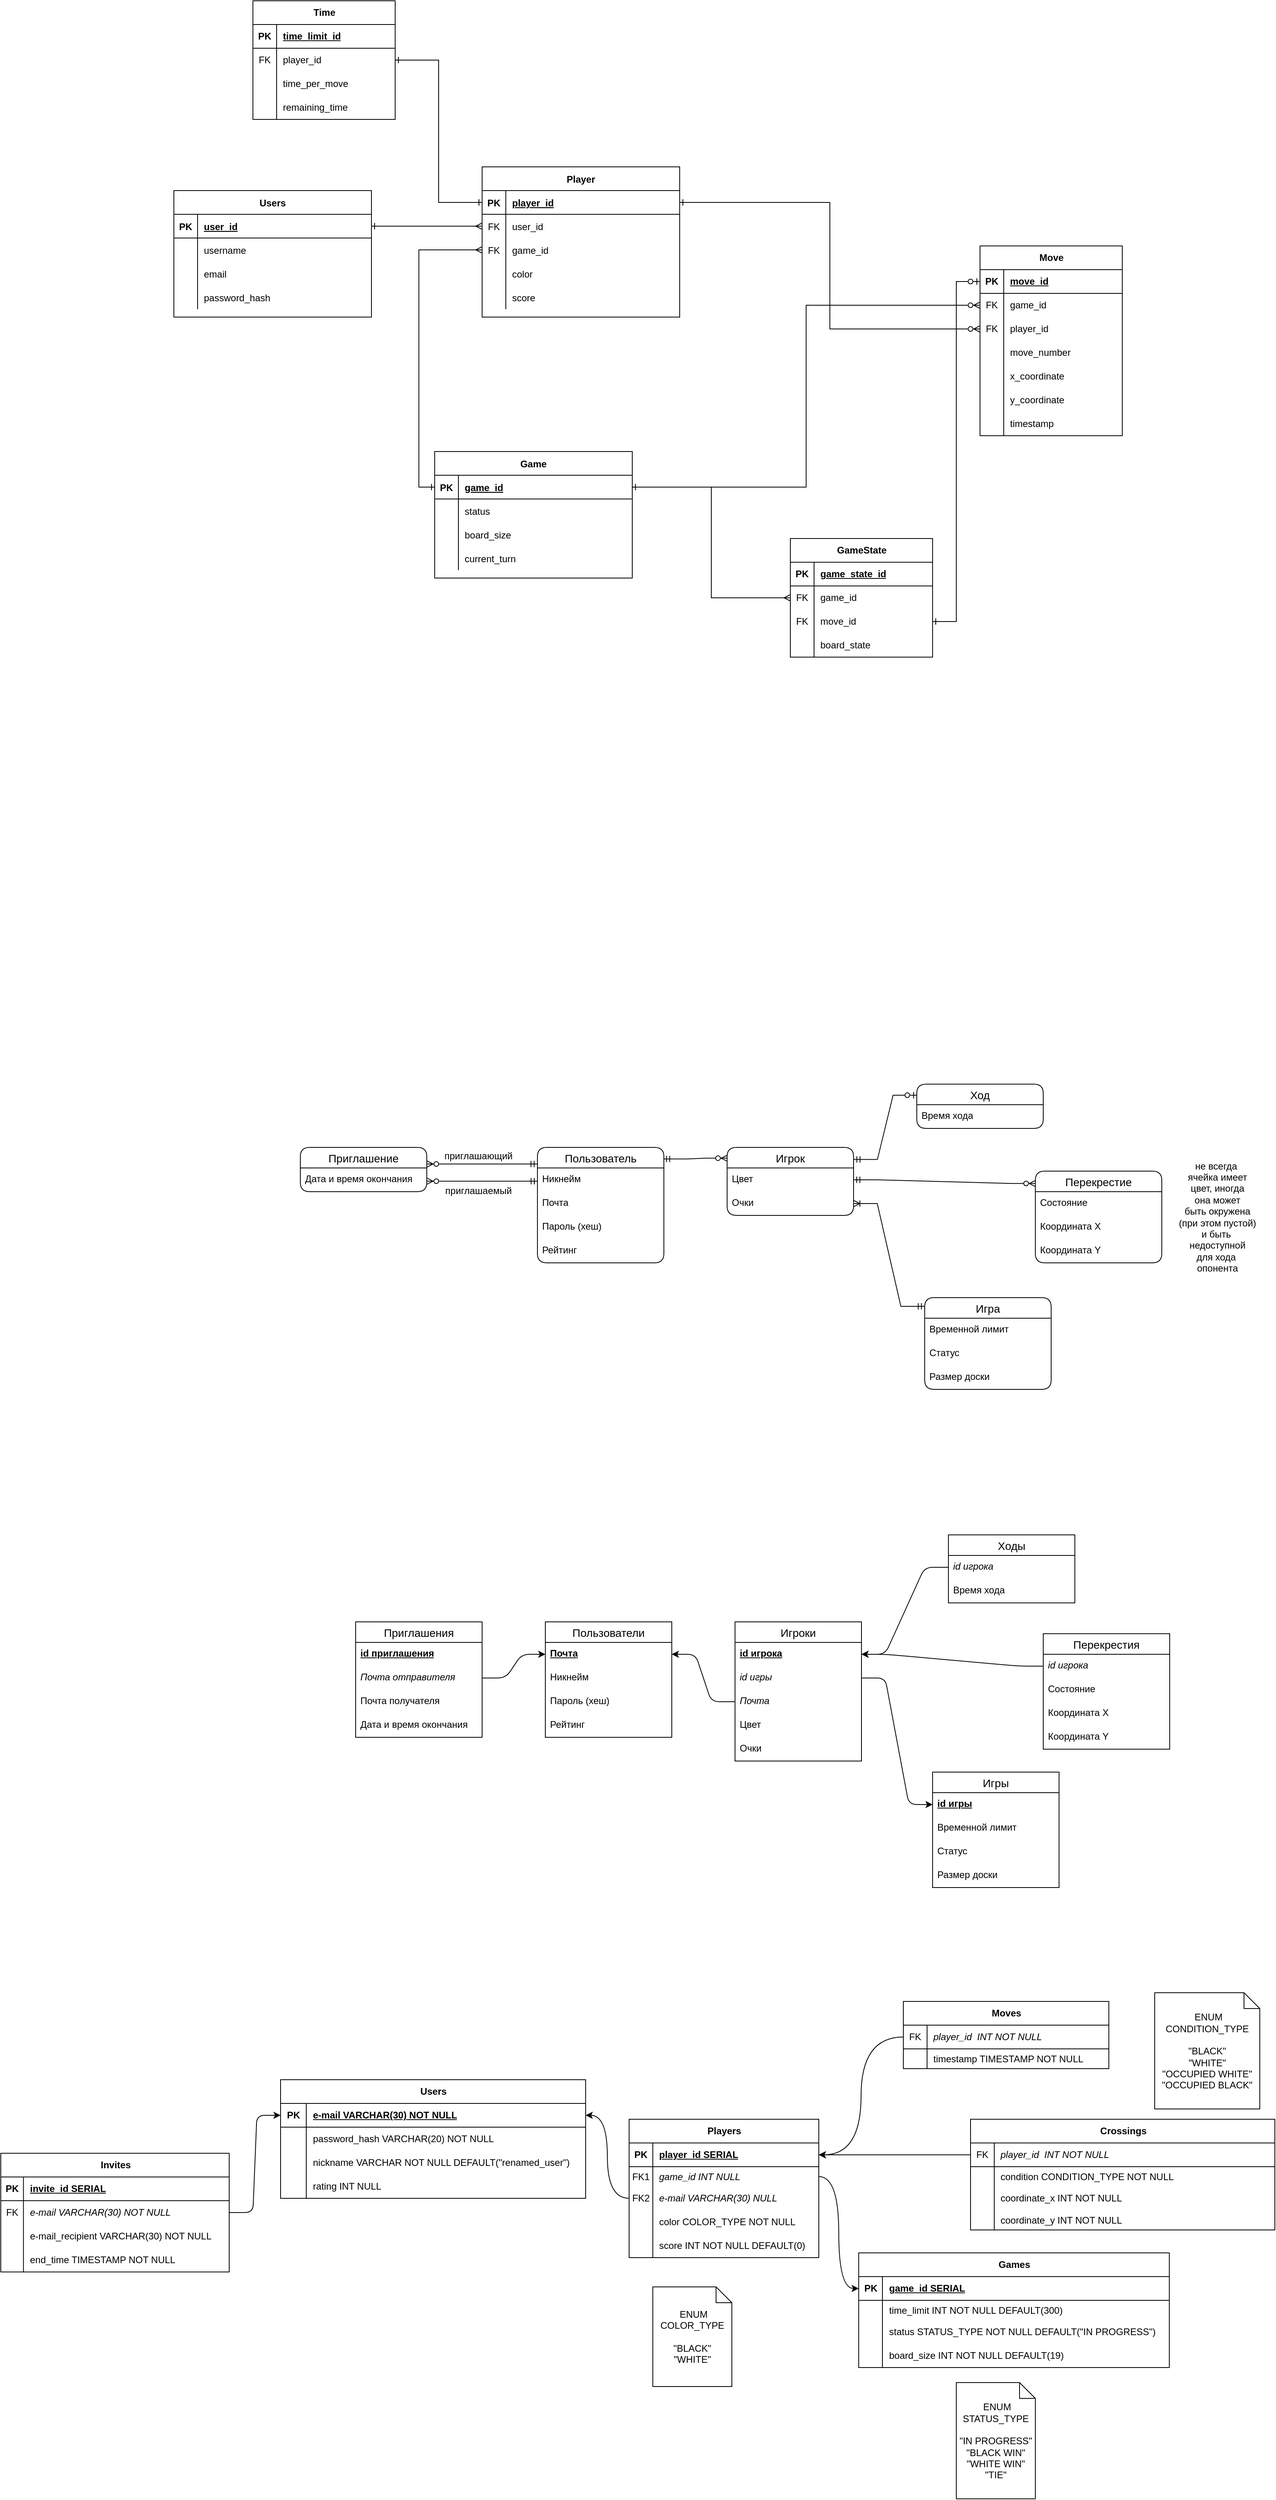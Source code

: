 <mxfile version="24.4.13" type="github">
  <diagram id="R2lEEEUBdFMjLlhIrx00" name="Page-1">
    <mxGraphModel dx="1480" dy="1521" grid="0" gridSize="10" guides="1" tooltips="1" connect="1" arrows="1" fold="1" page="0" pageScale="1" pageWidth="1600" pageHeight="1200" math="0" shadow="0" extFonts="Permanent Marker^https://fonts.googleapis.com/css?family=Permanent+Marker">
      <root>
        <mxCell id="0" />
        <mxCell id="1" parent="0" />
        <mxCell id="C-vyLk0tnHw3VtMMgP7b-2" value="Game" style="shape=table;startSize=30;container=1;collapsible=1;childLayout=tableLayout;fixedRows=1;rowLines=0;fontStyle=1;align=center;resizeLast=1;" parent="1" vertex="1">
          <mxGeometry x="370" y="100" width="250" height="160" as="geometry" />
        </mxCell>
        <mxCell id="C-vyLk0tnHw3VtMMgP7b-3" value="" style="shape=partialRectangle;collapsible=0;dropTarget=0;pointerEvents=0;fillColor=none;points=[[0,0.5],[1,0.5]];portConstraint=eastwest;top=0;left=0;right=0;bottom=1;" parent="C-vyLk0tnHw3VtMMgP7b-2" vertex="1">
          <mxGeometry y="30" width="250" height="30" as="geometry" />
        </mxCell>
        <mxCell id="C-vyLk0tnHw3VtMMgP7b-4" value="PK" style="shape=partialRectangle;overflow=hidden;connectable=0;fillColor=none;top=0;left=0;bottom=0;right=0;fontStyle=1;" parent="C-vyLk0tnHw3VtMMgP7b-3" vertex="1">
          <mxGeometry width="30" height="30" as="geometry">
            <mxRectangle width="30" height="30" as="alternateBounds" />
          </mxGeometry>
        </mxCell>
        <mxCell id="C-vyLk0tnHw3VtMMgP7b-5" value="game_id" style="shape=partialRectangle;overflow=hidden;connectable=0;fillColor=none;top=0;left=0;bottom=0;right=0;align=left;spacingLeft=6;fontStyle=5;" parent="C-vyLk0tnHw3VtMMgP7b-3" vertex="1">
          <mxGeometry x="30" width="220" height="30" as="geometry">
            <mxRectangle width="220" height="30" as="alternateBounds" />
          </mxGeometry>
        </mxCell>
        <mxCell id="C-vyLk0tnHw3VtMMgP7b-6" value="" style="shape=partialRectangle;collapsible=0;dropTarget=0;pointerEvents=0;fillColor=none;points=[[0,0.5],[1,0.5]];portConstraint=eastwest;top=0;left=0;right=0;bottom=0;" parent="C-vyLk0tnHw3VtMMgP7b-2" vertex="1">
          <mxGeometry y="60" width="250" height="30" as="geometry" />
        </mxCell>
        <mxCell id="C-vyLk0tnHw3VtMMgP7b-7" value="" style="shape=partialRectangle;overflow=hidden;connectable=0;fillColor=none;top=0;left=0;bottom=0;right=0;" parent="C-vyLk0tnHw3VtMMgP7b-6" vertex="1">
          <mxGeometry width="30" height="30" as="geometry">
            <mxRectangle width="30" height="30" as="alternateBounds" />
          </mxGeometry>
        </mxCell>
        <mxCell id="C-vyLk0tnHw3VtMMgP7b-8" value="status" style="shape=partialRectangle;overflow=hidden;connectable=0;fillColor=none;top=0;left=0;bottom=0;right=0;align=left;spacingLeft=6;" parent="C-vyLk0tnHw3VtMMgP7b-6" vertex="1">
          <mxGeometry x="30" width="220" height="30" as="geometry">
            <mxRectangle width="220" height="30" as="alternateBounds" />
          </mxGeometry>
        </mxCell>
        <mxCell id="C-vyLk0tnHw3VtMMgP7b-9" value="" style="shape=partialRectangle;collapsible=0;dropTarget=0;pointerEvents=0;fillColor=none;points=[[0,0.5],[1,0.5]];portConstraint=eastwest;top=0;left=0;right=0;bottom=0;" parent="C-vyLk0tnHw3VtMMgP7b-2" vertex="1">
          <mxGeometry y="90" width="250" height="30" as="geometry" />
        </mxCell>
        <mxCell id="C-vyLk0tnHw3VtMMgP7b-10" value="" style="shape=partialRectangle;overflow=hidden;connectable=0;fillColor=none;top=0;left=0;bottom=0;right=0;" parent="C-vyLk0tnHw3VtMMgP7b-9" vertex="1">
          <mxGeometry width="30" height="30" as="geometry">
            <mxRectangle width="30" height="30" as="alternateBounds" />
          </mxGeometry>
        </mxCell>
        <mxCell id="C-vyLk0tnHw3VtMMgP7b-11" value="board_size" style="shape=partialRectangle;overflow=hidden;connectable=0;fillColor=none;top=0;left=0;bottom=0;right=0;align=left;spacingLeft=6;" parent="C-vyLk0tnHw3VtMMgP7b-9" vertex="1">
          <mxGeometry x="30" width="220" height="30" as="geometry">
            <mxRectangle width="220" height="30" as="alternateBounds" />
          </mxGeometry>
        </mxCell>
        <mxCell id="gMowvFQLt-I33DePNJql-75" style="shape=partialRectangle;collapsible=0;dropTarget=0;pointerEvents=0;fillColor=none;points=[[0,0.5],[1,0.5]];portConstraint=eastwest;top=0;left=0;right=0;bottom=0;" parent="C-vyLk0tnHw3VtMMgP7b-2" vertex="1">
          <mxGeometry y="120" width="250" height="30" as="geometry" />
        </mxCell>
        <mxCell id="gMowvFQLt-I33DePNJql-76" style="shape=partialRectangle;overflow=hidden;connectable=0;fillColor=none;top=0;left=0;bottom=0;right=0;" parent="gMowvFQLt-I33DePNJql-75" vertex="1">
          <mxGeometry width="30" height="30" as="geometry">
            <mxRectangle width="30" height="30" as="alternateBounds" />
          </mxGeometry>
        </mxCell>
        <mxCell id="gMowvFQLt-I33DePNJql-77" value="current_turn" style="shape=partialRectangle;overflow=hidden;connectable=0;fillColor=none;top=0;left=0;bottom=0;right=0;align=left;spacingLeft=6;" parent="gMowvFQLt-I33DePNJql-75" vertex="1">
          <mxGeometry x="30" width="220" height="30" as="geometry">
            <mxRectangle width="220" height="30" as="alternateBounds" />
          </mxGeometry>
        </mxCell>
        <mxCell id="C-vyLk0tnHw3VtMMgP7b-13" value="Player" style="shape=table;startSize=30;container=1;collapsible=1;childLayout=tableLayout;fixedRows=1;rowLines=0;fontStyle=1;align=center;resizeLast=1;" parent="1" vertex="1">
          <mxGeometry x="430" y="-260" width="250" height="190" as="geometry" />
        </mxCell>
        <mxCell id="C-vyLk0tnHw3VtMMgP7b-14" value="" style="shape=partialRectangle;collapsible=0;dropTarget=0;pointerEvents=0;fillColor=none;points=[[0,0.5],[1,0.5]];portConstraint=eastwest;top=0;left=0;right=0;bottom=1;" parent="C-vyLk0tnHw3VtMMgP7b-13" vertex="1">
          <mxGeometry y="30" width="250" height="30" as="geometry" />
        </mxCell>
        <mxCell id="C-vyLk0tnHw3VtMMgP7b-15" value="PK" style="shape=partialRectangle;overflow=hidden;connectable=0;fillColor=none;top=0;left=0;bottom=0;right=0;fontStyle=1;" parent="C-vyLk0tnHw3VtMMgP7b-14" vertex="1">
          <mxGeometry width="30" height="30" as="geometry">
            <mxRectangle width="30" height="30" as="alternateBounds" />
          </mxGeometry>
        </mxCell>
        <mxCell id="C-vyLk0tnHw3VtMMgP7b-16" value="player_id" style="shape=partialRectangle;overflow=hidden;connectable=0;fillColor=none;top=0;left=0;bottom=0;right=0;align=left;spacingLeft=6;fontStyle=5;" parent="C-vyLk0tnHw3VtMMgP7b-14" vertex="1">
          <mxGeometry x="30" width="220" height="30" as="geometry">
            <mxRectangle width="220" height="30" as="alternateBounds" />
          </mxGeometry>
        </mxCell>
        <mxCell id="C-vyLk0tnHw3VtMMgP7b-17" value="" style="shape=partialRectangle;collapsible=0;dropTarget=0;pointerEvents=0;fillColor=none;points=[[0,0.5],[1,0.5]];portConstraint=eastwest;top=0;left=0;right=0;bottom=0;" parent="C-vyLk0tnHw3VtMMgP7b-13" vertex="1">
          <mxGeometry y="60" width="250" height="30" as="geometry" />
        </mxCell>
        <mxCell id="C-vyLk0tnHw3VtMMgP7b-18" value="FK" style="shape=partialRectangle;overflow=hidden;connectable=0;fillColor=none;top=0;left=0;bottom=0;right=0;" parent="C-vyLk0tnHw3VtMMgP7b-17" vertex="1">
          <mxGeometry width="30" height="30" as="geometry">
            <mxRectangle width="30" height="30" as="alternateBounds" />
          </mxGeometry>
        </mxCell>
        <mxCell id="C-vyLk0tnHw3VtMMgP7b-19" value="user_id" style="shape=partialRectangle;overflow=hidden;connectable=0;fillColor=none;top=0;left=0;bottom=0;right=0;align=left;spacingLeft=6;" parent="C-vyLk0tnHw3VtMMgP7b-17" vertex="1">
          <mxGeometry x="30" width="220" height="30" as="geometry">
            <mxRectangle width="220" height="30" as="alternateBounds" />
          </mxGeometry>
        </mxCell>
        <mxCell id="C-vyLk0tnHw3VtMMgP7b-20" value="" style="shape=partialRectangle;collapsible=0;dropTarget=0;pointerEvents=0;fillColor=none;points=[[0,0.5],[1,0.5]];portConstraint=eastwest;top=0;left=0;right=0;bottom=0;" parent="C-vyLk0tnHw3VtMMgP7b-13" vertex="1">
          <mxGeometry y="90" width="250" height="30" as="geometry" />
        </mxCell>
        <mxCell id="C-vyLk0tnHw3VtMMgP7b-21" value="FK" style="shape=partialRectangle;overflow=hidden;connectable=0;fillColor=none;top=0;left=0;bottom=0;right=0;" parent="C-vyLk0tnHw3VtMMgP7b-20" vertex="1">
          <mxGeometry width="30" height="30" as="geometry">
            <mxRectangle width="30" height="30" as="alternateBounds" />
          </mxGeometry>
        </mxCell>
        <mxCell id="C-vyLk0tnHw3VtMMgP7b-22" value="game_id" style="shape=partialRectangle;overflow=hidden;connectable=0;fillColor=none;top=0;left=0;bottom=0;right=0;align=left;spacingLeft=6;" parent="C-vyLk0tnHw3VtMMgP7b-20" vertex="1">
          <mxGeometry x="30" width="220" height="30" as="geometry">
            <mxRectangle width="220" height="30" as="alternateBounds" />
          </mxGeometry>
        </mxCell>
        <mxCell id="gMowvFQLt-I33DePNJql-10" style="shape=partialRectangle;collapsible=0;dropTarget=0;pointerEvents=0;fillColor=none;points=[[0,0.5],[1,0.5]];portConstraint=eastwest;top=0;left=0;right=0;bottom=0;" parent="C-vyLk0tnHw3VtMMgP7b-13" vertex="1">
          <mxGeometry y="120" width="250" height="30" as="geometry" />
        </mxCell>
        <mxCell id="gMowvFQLt-I33DePNJql-11" style="shape=partialRectangle;overflow=hidden;connectable=0;fillColor=none;top=0;left=0;bottom=0;right=0;" parent="gMowvFQLt-I33DePNJql-10" vertex="1">
          <mxGeometry width="30" height="30" as="geometry">
            <mxRectangle width="30" height="30" as="alternateBounds" />
          </mxGeometry>
        </mxCell>
        <mxCell id="gMowvFQLt-I33DePNJql-12" value="color" style="shape=partialRectangle;overflow=hidden;connectable=0;fillColor=none;top=0;left=0;bottom=0;right=0;align=left;spacingLeft=6;" parent="gMowvFQLt-I33DePNJql-10" vertex="1">
          <mxGeometry x="30" width="220" height="30" as="geometry">
            <mxRectangle width="220" height="30" as="alternateBounds" />
          </mxGeometry>
        </mxCell>
        <mxCell id="gMowvFQLt-I33DePNJql-82" style="shape=partialRectangle;collapsible=0;dropTarget=0;pointerEvents=0;fillColor=none;points=[[0,0.5],[1,0.5]];portConstraint=eastwest;top=0;left=0;right=0;bottom=0;" parent="C-vyLk0tnHw3VtMMgP7b-13" vertex="1">
          <mxGeometry y="150" width="250" height="30" as="geometry" />
        </mxCell>
        <mxCell id="gMowvFQLt-I33DePNJql-83" style="shape=partialRectangle;overflow=hidden;connectable=0;fillColor=none;top=0;left=0;bottom=0;right=0;" parent="gMowvFQLt-I33DePNJql-82" vertex="1">
          <mxGeometry width="30" height="30" as="geometry">
            <mxRectangle width="30" height="30" as="alternateBounds" />
          </mxGeometry>
        </mxCell>
        <mxCell id="gMowvFQLt-I33DePNJql-84" value="score" style="shape=partialRectangle;overflow=hidden;connectable=0;fillColor=none;top=0;left=0;bottom=0;right=0;align=left;spacingLeft=6;" parent="gMowvFQLt-I33DePNJql-82" vertex="1">
          <mxGeometry x="30" width="220" height="30" as="geometry">
            <mxRectangle width="220" height="30" as="alternateBounds" />
          </mxGeometry>
        </mxCell>
        <mxCell id="C-vyLk0tnHw3VtMMgP7b-23" value="Users" style="shape=table;startSize=30;container=1;collapsible=1;childLayout=tableLayout;fixedRows=1;rowLines=0;fontStyle=1;align=center;resizeLast=1;" parent="1" vertex="1">
          <mxGeometry x="40" y="-230" width="250" height="160" as="geometry" />
        </mxCell>
        <mxCell id="C-vyLk0tnHw3VtMMgP7b-24" value="" style="shape=partialRectangle;collapsible=0;dropTarget=0;pointerEvents=0;fillColor=none;points=[[0,0.5],[1,0.5]];portConstraint=eastwest;top=0;left=0;right=0;bottom=1;" parent="C-vyLk0tnHw3VtMMgP7b-23" vertex="1">
          <mxGeometry y="30" width="250" height="30" as="geometry" />
        </mxCell>
        <mxCell id="C-vyLk0tnHw3VtMMgP7b-25" value="PK" style="shape=partialRectangle;overflow=hidden;connectable=0;fillColor=none;top=0;left=0;bottom=0;right=0;fontStyle=1;" parent="C-vyLk0tnHw3VtMMgP7b-24" vertex="1">
          <mxGeometry width="30" height="30" as="geometry">
            <mxRectangle width="30" height="30" as="alternateBounds" />
          </mxGeometry>
        </mxCell>
        <mxCell id="C-vyLk0tnHw3VtMMgP7b-26" value="user_id" style="shape=partialRectangle;overflow=hidden;connectable=0;fillColor=none;top=0;left=0;bottom=0;right=0;align=left;spacingLeft=6;fontStyle=5;" parent="C-vyLk0tnHw3VtMMgP7b-24" vertex="1">
          <mxGeometry x="30" width="220" height="30" as="geometry">
            <mxRectangle width="220" height="30" as="alternateBounds" />
          </mxGeometry>
        </mxCell>
        <mxCell id="C-vyLk0tnHw3VtMMgP7b-27" value="" style="shape=partialRectangle;collapsible=0;dropTarget=0;pointerEvents=0;fillColor=none;points=[[0,0.5],[1,0.5]];portConstraint=eastwest;top=0;left=0;right=0;bottom=0;" parent="C-vyLk0tnHw3VtMMgP7b-23" vertex="1">
          <mxGeometry y="60" width="250" height="30" as="geometry" />
        </mxCell>
        <mxCell id="C-vyLk0tnHw3VtMMgP7b-28" value="" style="shape=partialRectangle;overflow=hidden;connectable=0;fillColor=none;top=0;left=0;bottom=0;right=0;" parent="C-vyLk0tnHw3VtMMgP7b-27" vertex="1">
          <mxGeometry width="30" height="30" as="geometry">
            <mxRectangle width="30" height="30" as="alternateBounds" />
          </mxGeometry>
        </mxCell>
        <mxCell id="C-vyLk0tnHw3VtMMgP7b-29" value="username" style="shape=partialRectangle;overflow=hidden;connectable=0;fillColor=none;top=0;left=0;bottom=0;right=0;align=left;spacingLeft=6;" parent="C-vyLk0tnHw3VtMMgP7b-27" vertex="1">
          <mxGeometry x="30" width="220" height="30" as="geometry">
            <mxRectangle width="220" height="30" as="alternateBounds" />
          </mxGeometry>
        </mxCell>
        <mxCell id="gMowvFQLt-I33DePNJql-1" style="shape=partialRectangle;collapsible=0;dropTarget=0;pointerEvents=0;fillColor=none;points=[[0,0.5],[1,0.5]];portConstraint=eastwest;top=0;left=0;right=0;bottom=0;" parent="C-vyLk0tnHw3VtMMgP7b-23" vertex="1">
          <mxGeometry y="90" width="250" height="30" as="geometry" />
        </mxCell>
        <mxCell id="gMowvFQLt-I33DePNJql-2" style="shape=partialRectangle;overflow=hidden;connectable=0;fillColor=none;top=0;left=0;bottom=0;right=0;" parent="gMowvFQLt-I33DePNJql-1" vertex="1">
          <mxGeometry width="30" height="30" as="geometry">
            <mxRectangle width="30" height="30" as="alternateBounds" />
          </mxGeometry>
        </mxCell>
        <mxCell id="gMowvFQLt-I33DePNJql-3" value="email" style="shape=partialRectangle;overflow=hidden;connectable=0;fillColor=none;top=0;left=0;bottom=0;right=0;align=left;spacingLeft=6;" parent="gMowvFQLt-I33DePNJql-1" vertex="1">
          <mxGeometry x="30" width="220" height="30" as="geometry">
            <mxRectangle width="220" height="30" as="alternateBounds" />
          </mxGeometry>
        </mxCell>
        <mxCell id="gMowvFQLt-I33DePNJql-7" style="shape=partialRectangle;collapsible=0;dropTarget=0;pointerEvents=0;fillColor=none;points=[[0,0.5],[1,0.5]];portConstraint=eastwest;top=0;left=0;right=0;bottom=0;" parent="C-vyLk0tnHw3VtMMgP7b-23" vertex="1">
          <mxGeometry y="120" width="250" height="30" as="geometry" />
        </mxCell>
        <mxCell id="gMowvFQLt-I33DePNJql-8" style="shape=partialRectangle;overflow=hidden;connectable=0;fillColor=none;top=0;left=0;bottom=0;right=0;" parent="gMowvFQLt-I33DePNJql-7" vertex="1">
          <mxGeometry width="30" height="30" as="geometry">
            <mxRectangle width="30" height="30" as="alternateBounds" />
          </mxGeometry>
        </mxCell>
        <mxCell id="gMowvFQLt-I33DePNJql-9" value="password_hash" style="shape=partialRectangle;overflow=hidden;connectable=0;fillColor=none;top=0;left=0;bottom=0;right=0;align=left;spacingLeft=6;" parent="gMowvFQLt-I33DePNJql-7" vertex="1">
          <mxGeometry x="30" width="220" height="30" as="geometry">
            <mxRectangle width="220" height="30" as="alternateBounds" />
          </mxGeometry>
        </mxCell>
        <mxCell id="gMowvFQLt-I33DePNJql-13" value="Move" style="shape=table;startSize=30;container=1;collapsible=1;childLayout=tableLayout;fixedRows=1;rowLines=0;fontStyle=1;align=center;resizeLast=1;html=1;" parent="1" vertex="1">
          <mxGeometry x="1060" y="-160" width="180" height="240" as="geometry" />
        </mxCell>
        <mxCell id="gMowvFQLt-I33DePNJql-14" value="" style="shape=tableRow;horizontal=0;startSize=0;swimlaneHead=0;swimlaneBody=0;fillColor=none;collapsible=0;dropTarget=0;points=[[0,0.5],[1,0.5]];portConstraint=eastwest;top=0;left=0;right=0;bottom=1;" parent="gMowvFQLt-I33DePNJql-13" vertex="1">
          <mxGeometry y="30" width="180" height="30" as="geometry" />
        </mxCell>
        <mxCell id="gMowvFQLt-I33DePNJql-15" value="PK" style="shape=partialRectangle;connectable=0;fillColor=none;top=0;left=0;bottom=0;right=0;fontStyle=1;overflow=hidden;whiteSpace=wrap;html=1;" parent="gMowvFQLt-I33DePNJql-14" vertex="1">
          <mxGeometry width="30" height="30" as="geometry">
            <mxRectangle width="30" height="30" as="alternateBounds" />
          </mxGeometry>
        </mxCell>
        <mxCell id="gMowvFQLt-I33DePNJql-16" value="move_id" style="shape=partialRectangle;connectable=0;fillColor=none;top=0;left=0;bottom=0;right=0;align=left;spacingLeft=6;fontStyle=5;overflow=hidden;whiteSpace=wrap;html=1;" parent="gMowvFQLt-I33DePNJql-14" vertex="1">
          <mxGeometry x="30" width="150" height="30" as="geometry">
            <mxRectangle width="150" height="30" as="alternateBounds" />
          </mxGeometry>
        </mxCell>
        <mxCell id="gMowvFQLt-I33DePNJql-17" value="" style="shape=tableRow;horizontal=0;startSize=0;swimlaneHead=0;swimlaneBody=0;fillColor=none;collapsible=0;dropTarget=0;points=[[0,0.5],[1,0.5]];portConstraint=eastwest;top=0;left=0;right=0;bottom=0;" parent="gMowvFQLt-I33DePNJql-13" vertex="1">
          <mxGeometry y="60" width="180" height="30" as="geometry" />
        </mxCell>
        <mxCell id="gMowvFQLt-I33DePNJql-18" value="FK" style="shape=partialRectangle;connectable=0;fillColor=none;top=0;left=0;bottom=0;right=0;editable=1;overflow=hidden;whiteSpace=wrap;html=1;" parent="gMowvFQLt-I33DePNJql-17" vertex="1">
          <mxGeometry width="30" height="30" as="geometry">
            <mxRectangle width="30" height="30" as="alternateBounds" />
          </mxGeometry>
        </mxCell>
        <mxCell id="gMowvFQLt-I33DePNJql-19" value="game_id" style="shape=partialRectangle;connectable=0;fillColor=none;top=0;left=0;bottom=0;right=0;align=left;spacingLeft=6;overflow=hidden;whiteSpace=wrap;html=1;" parent="gMowvFQLt-I33DePNJql-17" vertex="1">
          <mxGeometry x="30" width="150" height="30" as="geometry">
            <mxRectangle width="150" height="30" as="alternateBounds" />
          </mxGeometry>
        </mxCell>
        <mxCell id="gMowvFQLt-I33DePNJql-20" value="" style="shape=tableRow;horizontal=0;startSize=0;swimlaneHead=0;swimlaneBody=0;fillColor=none;collapsible=0;dropTarget=0;points=[[0,0.5],[1,0.5]];portConstraint=eastwest;top=0;left=0;right=0;bottom=0;" parent="gMowvFQLt-I33DePNJql-13" vertex="1">
          <mxGeometry y="90" width="180" height="30" as="geometry" />
        </mxCell>
        <mxCell id="gMowvFQLt-I33DePNJql-21" value="FK" style="shape=partialRectangle;connectable=0;fillColor=none;top=0;left=0;bottom=0;right=0;editable=1;overflow=hidden;whiteSpace=wrap;html=1;" parent="gMowvFQLt-I33DePNJql-20" vertex="1">
          <mxGeometry width="30" height="30" as="geometry">
            <mxRectangle width="30" height="30" as="alternateBounds" />
          </mxGeometry>
        </mxCell>
        <mxCell id="gMowvFQLt-I33DePNJql-22" value="player_id" style="shape=partialRectangle;connectable=0;fillColor=none;top=0;left=0;bottom=0;right=0;align=left;spacingLeft=6;overflow=hidden;whiteSpace=wrap;html=1;" parent="gMowvFQLt-I33DePNJql-20" vertex="1">
          <mxGeometry x="30" width="150" height="30" as="geometry">
            <mxRectangle width="150" height="30" as="alternateBounds" />
          </mxGeometry>
        </mxCell>
        <mxCell id="gMowvFQLt-I33DePNJql-23" value="" style="shape=tableRow;horizontal=0;startSize=0;swimlaneHead=0;swimlaneBody=0;fillColor=none;collapsible=0;dropTarget=0;points=[[0,0.5],[1,0.5]];portConstraint=eastwest;top=0;left=0;right=0;bottom=0;" parent="gMowvFQLt-I33DePNJql-13" vertex="1">
          <mxGeometry y="120" width="180" height="30" as="geometry" />
        </mxCell>
        <mxCell id="gMowvFQLt-I33DePNJql-24" value="" style="shape=partialRectangle;connectable=0;fillColor=none;top=0;left=0;bottom=0;right=0;editable=1;overflow=hidden;whiteSpace=wrap;html=1;" parent="gMowvFQLt-I33DePNJql-23" vertex="1">
          <mxGeometry width="30" height="30" as="geometry">
            <mxRectangle width="30" height="30" as="alternateBounds" />
          </mxGeometry>
        </mxCell>
        <mxCell id="gMowvFQLt-I33DePNJql-25" value="move_number" style="shape=partialRectangle;connectable=0;fillColor=none;top=0;left=0;bottom=0;right=0;align=left;spacingLeft=6;overflow=hidden;whiteSpace=wrap;html=1;" parent="gMowvFQLt-I33DePNJql-23" vertex="1">
          <mxGeometry x="30" width="150" height="30" as="geometry">
            <mxRectangle width="150" height="30" as="alternateBounds" />
          </mxGeometry>
        </mxCell>
        <mxCell id="gMowvFQLt-I33DePNJql-32" style="shape=tableRow;horizontal=0;startSize=0;swimlaneHead=0;swimlaneBody=0;fillColor=none;collapsible=0;dropTarget=0;points=[[0,0.5],[1,0.5]];portConstraint=eastwest;top=0;left=0;right=0;bottom=0;" parent="gMowvFQLt-I33DePNJql-13" vertex="1">
          <mxGeometry y="150" width="180" height="30" as="geometry" />
        </mxCell>
        <mxCell id="gMowvFQLt-I33DePNJql-33" style="shape=partialRectangle;connectable=0;fillColor=none;top=0;left=0;bottom=0;right=0;editable=1;overflow=hidden;whiteSpace=wrap;html=1;" parent="gMowvFQLt-I33DePNJql-32" vertex="1">
          <mxGeometry width="30" height="30" as="geometry">
            <mxRectangle width="30" height="30" as="alternateBounds" />
          </mxGeometry>
        </mxCell>
        <mxCell id="gMowvFQLt-I33DePNJql-34" value="x_coordinate" style="shape=partialRectangle;connectable=0;fillColor=none;top=0;left=0;bottom=0;right=0;align=left;spacingLeft=6;overflow=hidden;whiteSpace=wrap;html=1;" parent="gMowvFQLt-I33DePNJql-32" vertex="1">
          <mxGeometry x="30" width="150" height="30" as="geometry">
            <mxRectangle width="150" height="30" as="alternateBounds" />
          </mxGeometry>
        </mxCell>
        <mxCell id="gMowvFQLt-I33DePNJql-29" style="shape=tableRow;horizontal=0;startSize=0;swimlaneHead=0;swimlaneBody=0;fillColor=none;collapsible=0;dropTarget=0;points=[[0,0.5],[1,0.5]];portConstraint=eastwest;top=0;left=0;right=0;bottom=0;" parent="gMowvFQLt-I33DePNJql-13" vertex="1">
          <mxGeometry y="180" width="180" height="30" as="geometry" />
        </mxCell>
        <mxCell id="gMowvFQLt-I33DePNJql-30" style="shape=partialRectangle;connectable=0;fillColor=none;top=0;left=0;bottom=0;right=0;editable=1;overflow=hidden;whiteSpace=wrap;html=1;" parent="gMowvFQLt-I33DePNJql-29" vertex="1">
          <mxGeometry width="30" height="30" as="geometry">
            <mxRectangle width="30" height="30" as="alternateBounds" />
          </mxGeometry>
        </mxCell>
        <mxCell id="gMowvFQLt-I33DePNJql-31" value="y_coordinate" style="shape=partialRectangle;connectable=0;fillColor=none;top=0;left=0;bottom=0;right=0;align=left;spacingLeft=6;overflow=hidden;whiteSpace=wrap;html=1;" parent="gMowvFQLt-I33DePNJql-29" vertex="1">
          <mxGeometry x="30" width="150" height="30" as="geometry">
            <mxRectangle width="150" height="30" as="alternateBounds" />
          </mxGeometry>
        </mxCell>
        <mxCell id="gMowvFQLt-I33DePNJql-26" style="shape=tableRow;horizontal=0;startSize=0;swimlaneHead=0;swimlaneBody=0;fillColor=none;collapsible=0;dropTarget=0;points=[[0,0.5],[1,0.5]];portConstraint=eastwest;top=0;left=0;right=0;bottom=0;" parent="gMowvFQLt-I33DePNJql-13" vertex="1">
          <mxGeometry y="210" width="180" height="30" as="geometry" />
        </mxCell>
        <mxCell id="gMowvFQLt-I33DePNJql-27" style="shape=partialRectangle;connectable=0;fillColor=none;top=0;left=0;bottom=0;right=0;editable=1;overflow=hidden;whiteSpace=wrap;html=1;" parent="gMowvFQLt-I33DePNJql-26" vertex="1">
          <mxGeometry width="30" height="30" as="geometry">
            <mxRectangle width="30" height="30" as="alternateBounds" />
          </mxGeometry>
        </mxCell>
        <mxCell id="gMowvFQLt-I33DePNJql-28" value="timestamp" style="shape=partialRectangle;connectable=0;fillColor=none;top=0;left=0;bottom=0;right=0;align=left;spacingLeft=6;overflow=hidden;whiteSpace=wrap;html=1;" parent="gMowvFQLt-I33DePNJql-26" vertex="1">
          <mxGeometry x="30" width="150" height="30" as="geometry">
            <mxRectangle width="150" height="30" as="alternateBounds" />
          </mxGeometry>
        </mxCell>
        <mxCell id="gMowvFQLt-I33DePNJql-35" value="GameState" style="shape=table;startSize=30;container=1;collapsible=1;childLayout=tableLayout;fixedRows=1;rowLines=0;fontStyle=1;align=center;resizeLast=1;html=1;" parent="1" vertex="1">
          <mxGeometry x="820" y="210" width="180" height="150" as="geometry" />
        </mxCell>
        <mxCell id="gMowvFQLt-I33DePNJql-36" value="" style="shape=tableRow;horizontal=0;startSize=0;swimlaneHead=0;swimlaneBody=0;fillColor=none;collapsible=0;dropTarget=0;points=[[0,0.5],[1,0.5]];portConstraint=eastwest;top=0;left=0;right=0;bottom=1;" parent="gMowvFQLt-I33DePNJql-35" vertex="1">
          <mxGeometry y="30" width="180" height="30" as="geometry" />
        </mxCell>
        <mxCell id="gMowvFQLt-I33DePNJql-37" value="PK" style="shape=partialRectangle;connectable=0;fillColor=none;top=0;left=0;bottom=0;right=0;fontStyle=1;overflow=hidden;whiteSpace=wrap;html=1;" parent="gMowvFQLt-I33DePNJql-36" vertex="1">
          <mxGeometry width="30" height="30" as="geometry">
            <mxRectangle width="30" height="30" as="alternateBounds" />
          </mxGeometry>
        </mxCell>
        <mxCell id="gMowvFQLt-I33DePNJql-38" value="game_state_id" style="shape=partialRectangle;connectable=0;fillColor=none;top=0;left=0;bottom=0;right=0;align=left;spacingLeft=6;fontStyle=5;overflow=hidden;whiteSpace=wrap;html=1;" parent="gMowvFQLt-I33DePNJql-36" vertex="1">
          <mxGeometry x="30" width="150" height="30" as="geometry">
            <mxRectangle width="150" height="30" as="alternateBounds" />
          </mxGeometry>
        </mxCell>
        <mxCell id="gMowvFQLt-I33DePNJql-39" value="" style="shape=tableRow;horizontal=0;startSize=0;swimlaneHead=0;swimlaneBody=0;fillColor=none;collapsible=0;dropTarget=0;points=[[0,0.5],[1,0.5]];portConstraint=eastwest;top=0;left=0;right=0;bottom=0;" parent="gMowvFQLt-I33DePNJql-35" vertex="1">
          <mxGeometry y="60" width="180" height="30" as="geometry" />
        </mxCell>
        <mxCell id="gMowvFQLt-I33DePNJql-40" value="FK" style="shape=partialRectangle;connectable=0;fillColor=none;top=0;left=0;bottom=0;right=0;editable=1;overflow=hidden;whiteSpace=wrap;html=1;" parent="gMowvFQLt-I33DePNJql-39" vertex="1">
          <mxGeometry width="30" height="30" as="geometry">
            <mxRectangle width="30" height="30" as="alternateBounds" />
          </mxGeometry>
        </mxCell>
        <mxCell id="gMowvFQLt-I33DePNJql-41" value="game_id" style="shape=partialRectangle;connectable=0;fillColor=none;top=0;left=0;bottom=0;right=0;align=left;spacingLeft=6;overflow=hidden;whiteSpace=wrap;html=1;" parent="gMowvFQLt-I33DePNJql-39" vertex="1">
          <mxGeometry x="30" width="150" height="30" as="geometry">
            <mxRectangle width="150" height="30" as="alternateBounds" />
          </mxGeometry>
        </mxCell>
        <mxCell id="gMowvFQLt-I33DePNJql-42" value="" style="shape=tableRow;horizontal=0;startSize=0;swimlaneHead=0;swimlaneBody=0;fillColor=none;collapsible=0;dropTarget=0;points=[[0,0.5],[1,0.5]];portConstraint=eastwest;top=0;left=0;right=0;bottom=0;" parent="gMowvFQLt-I33DePNJql-35" vertex="1">
          <mxGeometry y="90" width="180" height="30" as="geometry" />
        </mxCell>
        <mxCell id="gMowvFQLt-I33DePNJql-43" value="FK" style="shape=partialRectangle;connectable=0;fillColor=none;top=0;left=0;bottom=0;right=0;editable=1;overflow=hidden;whiteSpace=wrap;html=1;" parent="gMowvFQLt-I33DePNJql-42" vertex="1">
          <mxGeometry width="30" height="30" as="geometry">
            <mxRectangle width="30" height="30" as="alternateBounds" />
          </mxGeometry>
        </mxCell>
        <mxCell id="gMowvFQLt-I33DePNJql-44" value="move_id" style="shape=partialRectangle;connectable=0;fillColor=none;top=0;left=0;bottom=0;right=0;align=left;spacingLeft=6;overflow=hidden;whiteSpace=wrap;html=1;" parent="gMowvFQLt-I33DePNJql-42" vertex="1">
          <mxGeometry x="30" width="150" height="30" as="geometry">
            <mxRectangle width="150" height="30" as="alternateBounds" />
          </mxGeometry>
        </mxCell>
        <mxCell id="gMowvFQLt-I33DePNJql-45" value="" style="shape=tableRow;horizontal=0;startSize=0;swimlaneHead=0;swimlaneBody=0;fillColor=none;collapsible=0;dropTarget=0;points=[[0,0.5],[1,0.5]];portConstraint=eastwest;top=0;left=0;right=0;bottom=0;" parent="gMowvFQLt-I33DePNJql-35" vertex="1">
          <mxGeometry y="120" width="180" height="30" as="geometry" />
        </mxCell>
        <mxCell id="gMowvFQLt-I33DePNJql-46" value="" style="shape=partialRectangle;connectable=0;fillColor=none;top=0;left=0;bottom=0;right=0;editable=1;overflow=hidden;whiteSpace=wrap;html=1;" parent="gMowvFQLt-I33DePNJql-45" vertex="1">
          <mxGeometry width="30" height="30" as="geometry">
            <mxRectangle width="30" height="30" as="alternateBounds" />
          </mxGeometry>
        </mxCell>
        <mxCell id="gMowvFQLt-I33DePNJql-47" value="board_state" style="shape=partialRectangle;connectable=0;fillColor=none;top=0;left=0;bottom=0;right=0;align=left;spacingLeft=6;overflow=hidden;whiteSpace=wrap;html=1;" parent="gMowvFQLt-I33DePNJql-45" vertex="1">
          <mxGeometry x="30" width="150" height="30" as="geometry">
            <mxRectangle width="150" height="30" as="alternateBounds" />
          </mxGeometry>
        </mxCell>
        <mxCell id="gMowvFQLt-I33DePNJql-48" value="Time" style="shape=table;startSize=30;container=1;collapsible=1;childLayout=tableLayout;fixedRows=1;rowLines=0;fontStyle=1;align=center;resizeLast=1;html=1;" parent="1" vertex="1">
          <mxGeometry x="140" y="-470" width="180" height="150" as="geometry" />
        </mxCell>
        <mxCell id="gMowvFQLt-I33DePNJql-49" value="" style="shape=tableRow;horizontal=0;startSize=0;swimlaneHead=0;swimlaneBody=0;fillColor=none;collapsible=0;dropTarget=0;points=[[0,0.5],[1,0.5]];portConstraint=eastwest;top=0;left=0;right=0;bottom=1;" parent="gMowvFQLt-I33DePNJql-48" vertex="1">
          <mxGeometry y="30" width="180" height="30" as="geometry" />
        </mxCell>
        <mxCell id="gMowvFQLt-I33DePNJql-50" value="PK" style="shape=partialRectangle;connectable=0;fillColor=none;top=0;left=0;bottom=0;right=0;fontStyle=1;overflow=hidden;whiteSpace=wrap;html=1;" parent="gMowvFQLt-I33DePNJql-49" vertex="1">
          <mxGeometry width="30" height="30" as="geometry">
            <mxRectangle width="30" height="30" as="alternateBounds" />
          </mxGeometry>
        </mxCell>
        <mxCell id="gMowvFQLt-I33DePNJql-51" value="time_limit_id" style="shape=partialRectangle;connectable=0;fillColor=none;top=0;left=0;bottom=0;right=0;align=left;spacingLeft=6;fontStyle=5;overflow=hidden;whiteSpace=wrap;html=1;" parent="gMowvFQLt-I33DePNJql-49" vertex="1">
          <mxGeometry x="30" width="150" height="30" as="geometry">
            <mxRectangle width="150" height="30" as="alternateBounds" />
          </mxGeometry>
        </mxCell>
        <mxCell id="gMowvFQLt-I33DePNJql-55" value="" style="shape=tableRow;horizontal=0;startSize=0;swimlaneHead=0;swimlaneBody=0;fillColor=none;collapsible=0;dropTarget=0;points=[[0,0.5],[1,0.5]];portConstraint=eastwest;top=0;left=0;right=0;bottom=0;" parent="gMowvFQLt-I33DePNJql-48" vertex="1">
          <mxGeometry y="60" width="180" height="30" as="geometry" />
        </mxCell>
        <mxCell id="gMowvFQLt-I33DePNJql-56" value="FK" style="shape=partialRectangle;connectable=0;fillColor=none;top=0;left=0;bottom=0;right=0;editable=1;overflow=hidden;whiteSpace=wrap;html=1;" parent="gMowvFQLt-I33DePNJql-55" vertex="1">
          <mxGeometry width="30" height="30" as="geometry">
            <mxRectangle width="30" height="30" as="alternateBounds" />
          </mxGeometry>
        </mxCell>
        <mxCell id="gMowvFQLt-I33DePNJql-57" value="player_id" style="shape=partialRectangle;connectable=0;fillColor=none;top=0;left=0;bottom=0;right=0;align=left;spacingLeft=6;overflow=hidden;whiteSpace=wrap;html=1;" parent="gMowvFQLt-I33DePNJql-55" vertex="1">
          <mxGeometry x="30" width="150" height="30" as="geometry">
            <mxRectangle width="150" height="30" as="alternateBounds" />
          </mxGeometry>
        </mxCell>
        <mxCell id="gMowvFQLt-I33DePNJql-58" value="" style="shape=tableRow;horizontal=0;startSize=0;swimlaneHead=0;swimlaneBody=0;fillColor=none;collapsible=0;dropTarget=0;points=[[0,0.5],[1,0.5]];portConstraint=eastwest;top=0;left=0;right=0;bottom=0;" parent="gMowvFQLt-I33DePNJql-48" vertex="1">
          <mxGeometry y="90" width="180" height="30" as="geometry" />
        </mxCell>
        <mxCell id="gMowvFQLt-I33DePNJql-59" value="" style="shape=partialRectangle;connectable=0;fillColor=none;top=0;left=0;bottom=0;right=0;editable=1;overflow=hidden;whiteSpace=wrap;html=1;" parent="gMowvFQLt-I33DePNJql-58" vertex="1">
          <mxGeometry width="30" height="30" as="geometry">
            <mxRectangle width="30" height="30" as="alternateBounds" />
          </mxGeometry>
        </mxCell>
        <mxCell id="gMowvFQLt-I33DePNJql-60" value="time_per_move" style="shape=partialRectangle;connectable=0;fillColor=none;top=0;left=0;bottom=0;right=0;align=left;spacingLeft=6;overflow=hidden;whiteSpace=wrap;html=1;" parent="gMowvFQLt-I33DePNJql-58" vertex="1">
          <mxGeometry x="30" width="150" height="30" as="geometry">
            <mxRectangle width="150" height="30" as="alternateBounds" />
          </mxGeometry>
        </mxCell>
        <mxCell id="gMowvFQLt-I33DePNJql-61" style="shape=tableRow;horizontal=0;startSize=0;swimlaneHead=0;swimlaneBody=0;fillColor=none;collapsible=0;dropTarget=0;points=[[0,0.5],[1,0.5]];portConstraint=eastwest;top=0;left=0;right=0;bottom=0;" parent="gMowvFQLt-I33DePNJql-48" vertex="1">
          <mxGeometry y="120" width="180" height="30" as="geometry" />
        </mxCell>
        <mxCell id="gMowvFQLt-I33DePNJql-62" style="shape=partialRectangle;connectable=0;fillColor=none;top=0;left=0;bottom=0;right=0;editable=1;overflow=hidden;whiteSpace=wrap;html=1;" parent="gMowvFQLt-I33DePNJql-61" vertex="1">
          <mxGeometry width="30" height="30" as="geometry">
            <mxRectangle width="30" height="30" as="alternateBounds" />
          </mxGeometry>
        </mxCell>
        <mxCell id="gMowvFQLt-I33DePNJql-63" value="remaining_time" style="shape=partialRectangle;connectable=0;fillColor=none;top=0;left=0;bottom=0;right=0;align=left;spacingLeft=6;overflow=hidden;whiteSpace=wrap;html=1;" parent="gMowvFQLt-I33DePNJql-61" vertex="1">
          <mxGeometry x="30" width="150" height="30" as="geometry">
            <mxRectangle width="150" height="30" as="alternateBounds" />
          </mxGeometry>
        </mxCell>
        <mxCell id="gMowvFQLt-I33DePNJql-65" style="edgeStyle=orthogonalEdgeStyle;rounded=0;orthogonalLoop=1;jettySize=auto;html=1;entryX=0;entryY=0.5;entryDx=0;entryDy=0;startArrow=ERone;startFill=0;endArrow=ERmany;endFill=0;" parent="1" source="C-vyLk0tnHw3VtMMgP7b-24" target="C-vyLk0tnHw3VtMMgP7b-17" edge="1">
          <mxGeometry relative="1" as="geometry" />
        </mxCell>
        <mxCell id="gMowvFQLt-I33DePNJql-66" style="edgeStyle=orthogonalEdgeStyle;rounded=0;orthogonalLoop=1;jettySize=auto;html=1;entryX=0;entryY=0.5;entryDx=0;entryDy=0;startArrow=ERone;startFill=0;endArrow=ERmany;endFill=0;exitX=0;exitY=0.5;exitDx=0;exitDy=0;" parent="1" source="C-vyLk0tnHw3VtMMgP7b-3" target="C-vyLk0tnHw3VtMMgP7b-20" edge="1">
          <mxGeometry relative="1" as="geometry">
            <mxPoint x="349.94" y="150" as="sourcePoint" />
            <mxPoint x="179.94" y="-150" as="targetPoint" />
          </mxGeometry>
        </mxCell>
        <mxCell id="gMowvFQLt-I33DePNJql-67" style="edgeStyle=orthogonalEdgeStyle;rounded=0;orthogonalLoop=1;jettySize=auto;html=1;entryX=0;entryY=0.5;entryDx=0;entryDy=0;startArrow=ERone;startFill=0;endArrow=ERzeroToMany;endFill=0;" parent="1" source="C-vyLk0tnHw3VtMMgP7b-14" target="gMowvFQLt-I33DePNJql-20" edge="1">
          <mxGeometry relative="1" as="geometry" />
        </mxCell>
        <mxCell id="gMowvFQLt-I33DePNJql-69" style="edgeStyle=orthogonalEdgeStyle;rounded=0;orthogonalLoop=1;jettySize=auto;html=1;exitX=1;exitY=0.5;exitDx=0;exitDy=0;entryX=0;entryY=0.5;entryDx=0;entryDy=0;startArrow=ERone;startFill=0;endArrow=ERmany;endFill=0;" parent="1" source="C-vyLk0tnHw3VtMMgP7b-3" target="gMowvFQLt-I33DePNJql-39" edge="1">
          <mxGeometry relative="1" as="geometry" />
        </mxCell>
        <mxCell id="gMowvFQLt-I33DePNJql-70" style="edgeStyle=orthogonalEdgeStyle;rounded=0;orthogonalLoop=1;jettySize=auto;html=1;entryX=0;entryY=0.5;entryDx=0;entryDy=0;startArrow=ERone;startFill=0;endArrow=ERzeroToMany;endFill=0;" parent="1" source="C-vyLk0tnHw3VtMMgP7b-3" target="gMowvFQLt-I33DePNJql-17" edge="1">
          <mxGeometry relative="1" as="geometry" />
        </mxCell>
        <mxCell id="gMowvFQLt-I33DePNJql-71" style="edgeStyle=orthogonalEdgeStyle;rounded=0;orthogonalLoop=1;jettySize=auto;html=1;entryX=1;entryY=0.5;entryDx=0;entryDy=0;startArrow=ERone;startFill=0;endArrow=ERone;endFill=0;" parent="1" source="C-vyLk0tnHw3VtMMgP7b-14" target="gMowvFQLt-I33DePNJql-55" edge="1">
          <mxGeometry relative="1" as="geometry" />
        </mxCell>
        <mxCell id="gMowvFQLt-I33DePNJql-78" style="edgeStyle=orthogonalEdgeStyle;rounded=0;orthogonalLoop=1;jettySize=auto;html=1;entryX=1;entryY=0.5;entryDx=0;entryDy=0;startArrow=ERzeroToOne;startFill=0;endArrow=ERone;endFill=0;" parent="1" source="gMowvFQLt-I33DePNJql-14" target="gMowvFQLt-I33DePNJql-42" edge="1">
          <mxGeometry relative="1" as="geometry">
            <mxPoint x="1080" y="290.0" as="targetPoint" />
          </mxGeometry>
        </mxCell>
        <mxCell id="mHIWMSmWOXpyb1FS3OvH-8" value="Игрок" style="swimlane;fontStyle=0;childLayout=stackLayout;horizontal=1;startSize=26;horizontalStack=0;resizeParent=1;resizeParentMax=0;resizeLast=0;collapsible=1;marginBottom=0;align=center;fontSize=14;rounded=1;" vertex="1" parent="1">
          <mxGeometry x="740" y="980" width="160" height="86" as="geometry" />
        </mxCell>
        <mxCell id="mHIWMSmWOXpyb1FS3OvH-9" value="Цвет" style="text;strokeColor=none;fillColor=none;spacingLeft=4;spacingRight=4;overflow=hidden;rotatable=0;points=[[0,0.5],[1,0.5]];portConstraint=eastwest;fontSize=12;whiteSpace=wrap;html=1;rounded=1;" vertex="1" parent="mHIWMSmWOXpyb1FS3OvH-8">
          <mxGeometry y="26" width="160" height="30" as="geometry" />
        </mxCell>
        <mxCell id="mHIWMSmWOXpyb1FS3OvH-10" value="Очки" style="text;strokeColor=none;fillColor=none;spacingLeft=4;spacingRight=4;overflow=hidden;rotatable=0;points=[[0,0.5],[1,0.5]];portConstraint=eastwest;fontSize=12;whiteSpace=wrap;html=1;rounded=1;" vertex="1" parent="mHIWMSmWOXpyb1FS3OvH-8">
          <mxGeometry y="56" width="160" height="30" as="geometry" />
        </mxCell>
        <mxCell id="mHIWMSmWOXpyb1FS3OvH-18" value="Пользователь" style="swimlane;fontStyle=0;childLayout=stackLayout;horizontal=1;startSize=26;horizontalStack=0;resizeParent=1;resizeParentMax=0;resizeLast=0;collapsible=1;marginBottom=0;align=center;fontSize=14;rounded=1;swimlaneLine=1;" vertex="1" parent="1">
          <mxGeometry x="500" y="980" width="160" height="146" as="geometry" />
        </mxCell>
        <mxCell id="mHIWMSmWOXpyb1FS3OvH-19" value="Никнейм" style="text;strokeColor=none;fillColor=none;spacingLeft=4;spacingRight=4;overflow=hidden;rotatable=0;points=[[0,0.5],[1,0.5]];portConstraint=eastwest;fontSize=12;whiteSpace=wrap;html=1;" vertex="1" parent="mHIWMSmWOXpyb1FS3OvH-18">
          <mxGeometry y="26" width="160" height="30" as="geometry" />
        </mxCell>
        <mxCell id="mHIWMSmWOXpyb1FS3OvH-20" value="Почта" style="text;strokeColor=none;fillColor=none;spacingLeft=4;spacingRight=4;overflow=hidden;rotatable=0;points=[[0,0.5],[1,0.5]];portConstraint=eastwest;fontSize=12;whiteSpace=wrap;html=1;" vertex="1" parent="mHIWMSmWOXpyb1FS3OvH-18">
          <mxGeometry y="56" width="160" height="30" as="geometry" />
        </mxCell>
        <mxCell id="mHIWMSmWOXpyb1FS3OvH-21" value="Пароль (хеш)" style="text;strokeColor=none;fillColor=none;spacingLeft=4;spacingRight=4;overflow=hidden;rotatable=0;points=[[0,0.5],[1,0.5]];portConstraint=eastwest;fontSize=12;whiteSpace=wrap;html=1;" vertex="1" parent="mHIWMSmWOXpyb1FS3OvH-18">
          <mxGeometry y="86" width="160" height="30" as="geometry" />
        </mxCell>
        <mxCell id="mHIWMSmWOXpyb1FS3OvH-22" value="Рейтинг" style="text;strokeColor=none;fillColor=none;spacingLeft=4;spacingRight=4;overflow=hidden;rotatable=0;points=[[0,0.5],[1,0.5]];portConstraint=eastwest;fontSize=12;whiteSpace=wrap;html=1;" vertex="1" parent="mHIWMSmWOXpyb1FS3OvH-18">
          <mxGeometry y="116" width="160" height="30" as="geometry" />
        </mxCell>
        <mxCell id="mHIWMSmWOXpyb1FS3OvH-23" value="Игра" style="swimlane;fontStyle=0;childLayout=stackLayout;horizontal=1;startSize=26;horizontalStack=0;resizeParent=1;resizeParentMax=0;resizeLast=0;collapsible=1;marginBottom=0;align=center;fontSize=14;rounded=1;" vertex="1" parent="1">
          <mxGeometry x="990" y="1170" width="160" height="116" as="geometry">
            <mxRectangle x="790" y="1200" width="70" height="30" as="alternateBounds" />
          </mxGeometry>
        </mxCell>
        <mxCell id="mHIWMSmWOXpyb1FS3OvH-27" value="Временной лимит" style="text;strokeColor=none;fillColor=none;spacingLeft=4;spacingRight=4;overflow=hidden;rotatable=0;points=[[0,0.5],[1,0.5]];portConstraint=eastwest;fontSize=12;whiteSpace=wrap;html=1;rounded=1;" vertex="1" parent="mHIWMSmWOXpyb1FS3OvH-23">
          <mxGeometry y="26" width="160" height="30" as="geometry" />
        </mxCell>
        <mxCell id="mHIWMSmWOXpyb1FS3OvH-43" value="Статус" style="text;strokeColor=none;fillColor=none;spacingLeft=4;spacingRight=4;overflow=hidden;rotatable=0;points=[[0,0.5],[1,0.5]];portConstraint=eastwest;fontSize=12;whiteSpace=wrap;html=1;rounded=1;" vertex="1" parent="mHIWMSmWOXpyb1FS3OvH-23">
          <mxGeometry y="56" width="160" height="30" as="geometry" />
        </mxCell>
        <mxCell id="mHIWMSmWOXpyb1FS3OvH-59" value="Размер доски" style="text;strokeColor=none;fillColor=none;spacingLeft=4;spacingRight=4;overflow=hidden;rotatable=0;points=[[0,0.5],[1,0.5]];portConstraint=eastwest;fontSize=12;whiteSpace=wrap;html=1;rounded=1;" vertex="1" parent="mHIWMSmWOXpyb1FS3OvH-23">
          <mxGeometry y="86" width="160" height="30" as="geometry" />
        </mxCell>
        <mxCell id="mHIWMSmWOXpyb1FS3OvH-29" value="Ход" style="swimlane;fontStyle=0;childLayout=stackLayout;horizontal=1;startSize=26;horizontalStack=0;resizeParent=1;resizeParentMax=0;resizeLast=0;collapsible=1;marginBottom=0;align=center;fontSize=14;rounded=1;" vertex="1" parent="1">
          <mxGeometry x="980" y="900" width="160" height="56" as="geometry" />
        </mxCell>
        <mxCell id="mHIWMSmWOXpyb1FS3OvH-31" value="Время хода" style="text;strokeColor=none;fillColor=none;spacingLeft=4;spacingRight=4;overflow=hidden;rotatable=0;points=[[0,0.5],[1,0.5]];portConstraint=eastwest;fontSize=12;whiteSpace=wrap;html=1;rounded=1;" vertex="1" parent="mHIWMSmWOXpyb1FS3OvH-29">
          <mxGeometry y="26" width="160" height="30" as="geometry" />
        </mxCell>
        <mxCell id="mHIWMSmWOXpyb1FS3OvH-44" value="Перекрестие" style="swimlane;fontStyle=0;childLayout=stackLayout;horizontal=1;startSize=26;horizontalStack=0;resizeParent=1;resizeParentMax=0;resizeLast=0;collapsible=1;marginBottom=0;align=center;fontSize=14;rounded=1;" vertex="1" parent="1">
          <mxGeometry x="1130" y="1010" width="160" height="116" as="geometry" />
        </mxCell>
        <mxCell id="mHIWMSmWOXpyb1FS3OvH-45" value="Состояние" style="text;strokeColor=none;fillColor=none;spacingLeft=4;spacingRight=4;overflow=hidden;rotatable=0;points=[[0,0.5],[1,0.5]];portConstraint=eastwest;fontSize=12;whiteSpace=wrap;html=1;rounded=1;" vertex="1" parent="mHIWMSmWOXpyb1FS3OvH-44">
          <mxGeometry y="26" width="160" height="30" as="geometry" />
        </mxCell>
        <mxCell id="mHIWMSmWOXpyb1FS3OvH-47" value="Координата X" style="text;strokeColor=none;fillColor=none;spacingLeft=4;spacingRight=4;overflow=hidden;rotatable=0;points=[[0,0.5],[1,0.5]];portConstraint=eastwest;fontSize=12;whiteSpace=wrap;html=1;rounded=1;" vertex="1" parent="mHIWMSmWOXpyb1FS3OvH-44">
          <mxGeometry y="56" width="160" height="30" as="geometry" />
        </mxCell>
        <mxCell id="mHIWMSmWOXpyb1FS3OvH-48" value="Координата Y" style="text;strokeColor=none;fillColor=none;spacingLeft=4;spacingRight=4;overflow=hidden;rotatable=0;points=[[0,0.5],[1,0.5]];portConstraint=eastwest;fontSize=12;whiteSpace=wrap;html=1;rounded=1;" vertex="1" parent="mHIWMSmWOXpyb1FS3OvH-44">
          <mxGeometry y="86" width="160" height="30" as="geometry" />
        </mxCell>
        <mxCell id="mHIWMSmWOXpyb1FS3OvH-49" value="" style="edgeStyle=entityRelationEdgeStyle;fontSize=12;html=1;endArrow=ERzeroToMany;endFill=1;startArrow=ERmandOne;rounded=0;startFill=0;exitX=0.996;exitY=0.1;exitDx=0;exitDy=0;exitPerimeter=0;entryX=0.003;entryY=0.159;entryDx=0;entryDy=0;entryPerimeter=0;" edge="1" parent="1" source="mHIWMSmWOXpyb1FS3OvH-18" target="mHIWMSmWOXpyb1FS3OvH-8">
          <mxGeometry width="100" height="100" relative="1" as="geometry">
            <mxPoint x="659.52" y="990.002" as="sourcePoint" />
            <mxPoint x="780" y="1007.3" as="targetPoint" />
          </mxGeometry>
        </mxCell>
        <mxCell id="mHIWMSmWOXpyb1FS3OvH-51" value="" style="edgeStyle=entityRelationEdgeStyle;fontSize=12;html=1;endArrow=ERoneToMany;startArrow=ERmandOne;rounded=0;exitX=-0.001;exitY=0.095;exitDx=0;exitDy=0;endFill=0;exitPerimeter=0;entryX=1;entryY=0.5;entryDx=0;entryDy=0;" edge="1" parent="1" source="mHIWMSmWOXpyb1FS3OvH-23" target="mHIWMSmWOXpyb1FS3OvH-10">
          <mxGeometry width="100" height="100" relative="1" as="geometry">
            <mxPoint x="790" y="1190" as="sourcePoint" />
            <mxPoint x="980" y="1240" as="targetPoint" />
          </mxGeometry>
        </mxCell>
        <mxCell id="mHIWMSmWOXpyb1FS3OvH-52" value="" style="edgeStyle=entityRelationEdgeStyle;fontSize=12;html=1;endArrow=ERzeroToOne;startArrow=ERmandOne;rounded=0;entryX=0;entryY=0.25;entryDx=0;entryDy=0;endFill=0;exitX=1.001;exitY=0.178;exitDx=0;exitDy=0;exitPerimeter=0;" edge="1" parent="1" source="mHIWMSmWOXpyb1FS3OvH-8" target="mHIWMSmWOXpyb1FS3OvH-29">
          <mxGeometry width="100" height="100" relative="1" as="geometry">
            <mxPoint x="941" y="994" as="sourcePoint" />
            <mxPoint x="1070" y="900" as="targetPoint" />
          </mxGeometry>
        </mxCell>
        <mxCell id="mHIWMSmWOXpyb1FS3OvH-57" value="" style="edgeStyle=entityRelationEdgeStyle;fontSize=12;html=1;endArrow=ERzeroToMany;endFill=0;rounded=0;exitX=1;exitY=0.5;exitDx=0;exitDy=0;startArrow=ERmandOne;startFill=0;entryX=0.002;entryY=0.135;entryDx=0;entryDy=0;entryPerimeter=0;" edge="1" parent="1" source="mHIWMSmWOXpyb1FS3OvH-9" target="mHIWMSmWOXpyb1FS3OvH-44">
          <mxGeometry width="100" height="100" relative="1" as="geometry">
            <mxPoint x="1110" y="1200" as="sourcePoint" />
            <mxPoint x="1270" y="1157" as="targetPoint" />
          </mxGeometry>
        </mxCell>
        <mxCell id="mHIWMSmWOXpyb1FS3OvH-62" value="Приглашение" style="swimlane;fontStyle=0;childLayout=stackLayout;horizontal=1;startSize=26;horizontalStack=0;resizeParent=1;resizeParentMax=0;resizeLast=0;collapsible=1;marginBottom=0;align=center;fontSize=14;rounded=1;swimlaneLine=1;" vertex="1" parent="1">
          <mxGeometry x="200" y="980" width="160" height="56" as="geometry" />
        </mxCell>
        <mxCell id="mHIWMSmWOXpyb1FS3OvH-63" value="Дата и время окончания" style="text;strokeColor=none;fillColor=none;spacingLeft=4;spacingRight=4;overflow=hidden;rotatable=0;points=[[0,0.5],[1,0.5]];portConstraint=eastwest;fontSize=12;whiteSpace=wrap;html=1;" vertex="1" parent="mHIWMSmWOXpyb1FS3OvH-62">
          <mxGeometry y="26" width="160" height="30" as="geometry" />
        </mxCell>
        <mxCell id="mHIWMSmWOXpyb1FS3OvH-67" value="" style="edgeStyle=entityRelationEdgeStyle;fontSize=12;html=1;endArrow=ERmandOne;endFill=0;startArrow=ERzeroToMany;rounded=0;startFill=0;exitX=0.996;exitY=0.1;exitDx=0;exitDy=0;exitPerimeter=0;entryX=-0.001;entryY=0.144;entryDx=0;entryDy=0;entryPerimeter=0;" edge="1" parent="1" target="mHIWMSmWOXpyb1FS3OvH-18">
          <mxGeometry width="100" height="100" relative="1" as="geometry">
            <mxPoint x="360" y="1001" as="sourcePoint" />
            <mxPoint x="481" y="1000" as="targetPoint" />
          </mxGeometry>
        </mxCell>
        <mxCell id="mHIWMSmWOXpyb1FS3OvH-68" value="" style="edgeStyle=entityRelationEdgeStyle;fontSize=12;html=1;endArrow=ERmandOne;endFill=0;startArrow=ERzeroToMany;rounded=0;startFill=0;exitX=0.996;exitY=0.1;exitDx=0;exitDy=0;exitPerimeter=0;entryX=-0.001;entryY=0.144;entryDx=0;entryDy=0;entryPerimeter=0;" edge="1" parent="1">
          <mxGeometry width="100" height="100" relative="1" as="geometry">
            <mxPoint x="360" y="1022.73" as="sourcePoint" />
            <mxPoint x="500" y="1022.73" as="targetPoint" />
          </mxGeometry>
        </mxCell>
        <mxCell id="mHIWMSmWOXpyb1FS3OvH-71" value="приглашающий" style="text;html=1;align=center;verticalAlign=middle;resizable=0;points=[];autosize=1;strokeColor=none;fillColor=none;" vertex="1" parent="1">
          <mxGeometry x="370" y="976" width="110" height="30" as="geometry" />
        </mxCell>
        <mxCell id="mHIWMSmWOXpyb1FS3OvH-72" value="приглашаемый" style="text;html=1;align=center;verticalAlign=middle;resizable=0;points=[];autosize=1;strokeColor=none;fillColor=none;" vertex="1" parent="1">
          <mxGeometry x="370" y="1020" width="110" height="30" as="geometry" />
        </mxCell>
        <mxCell id="mHIWMSmWOXpyb1FS3OvH-73" value="не всегда&amp;nbsp;&lt;div&gt;ячейка имеет&lt;/div&gt;&lt;div&gt;цвет, иногда&lt;/div&gt;&lt;div&gt;она может&lt;/div&gt;&lt;div&gt;быть окружена&lt;/div&gt;&lt;div&gt;(при этом пустой)&lt;br&gt;и быть&amp;nbsp;&lt;br&gt;недоступной&lt;br&gt;для хода&amp;nbsp;&lt;br&gt;опонента&lt;/div&gt;" style="text;html=1;align=center;verticalAlign=middle;resizable=0;points=[];autosize=1;strokeColor=none;fillColor=none;" vertex="1" parent="1">
          <mxGeometry x="1300" y="988" width="120" height="160" as="geometry" />
        </mxCell>
        <mxCell id="mHIWMSmWOXpyb1FS3OvH-74" value="Игроки" style="swimlane;fontStyle=0;childLayout=stackLayout;horizontal=1;startSize=26;horizontalStack=0;resizeParent=1;resizeParentMax=0;resizeLast=0;collapsible=1;marginBottom=0;align=center;fontSize=14;rounded=0;" vertex="1" parent="1">
          <mxGeometry x="750" y="1580" width="160" height="176" as="geometry" />
        </mxCell>
        <mxCell id="mHIWMSmWOXpyb1FS3OvH-104" value="&lt;b&gt;&lt;u&gt;id игрока&lt;/u&gt;&lt;/b&gt;" style="text;strokeColor=none;fillColor=none;spacingLeft=4;spacingRight=4;overflow=hidden;rotatable=0;points=[[0,0.5],[1,0.5]];portConstraint=eastwest;fontSize=12;whiteSpace=wrap;html=1;rounded=1;" vertex="1" parent="mHIWMSmWOXpyb1FS3OvH-74">
          <mxGeometry y="26" width="160" height="30" as="geometry" />
        </mxCell>
        <mxCell id="mHIWMSmWOXpyb1FS3OvH-115" value="id игры" style="text;strokeColor=none;fillColor=none;spacingLeft=4;spacingRight=4;overflow=hidden;rotatable=0;points=[[0,0.5],[1,0.5]];portConstraint=eastwest;fontSize=12;whiteSpace=wrap;html=1;rounded=1;fontStyle=2" vertex="1" parent="mHIWMSmWOXpyb1FS3OvH-74">
          <mxGeometry y="56" width="160" height="30" as="geometry" />
        </mxCell>
        <mxCell id="mHIWMSmWOXpyb1FS3OvH-110" value="Почта" style="text;strokeColor=none;fillColor=none;spacingLeft=4;spacingRight=4;overflow=hidden;rotatable=0;points=[[0,0.5],[1,0.5]];portConstraint=eastwest;fontSize=12;whiteSpace=wrap;html=1;fontStyle=2" vertex="1" parent="mHIWMSmWOXpyb1FS3OvH-74">
          <mxGeometry y="86" width="160" height="30" as="geometry" />
        </mxCell>
        <mxCell id="mHIWMSmWOXpyb1FS3OvH-75" value="Цвет" style="text;strokeColor=none;fillColor=none;spacingLeft=4;spacingRight=4;overflow=hidden;rotatable=0;points=[[0,0.5],[1,0.5]];portConstraint=eastwest;fontSize=12;whiteSpace=wrap;html=1;rounded=1;" vertex="1" parent="mHIWMSmWOXpyb1FS3OvH-74">
          <mxGeometry y="116" width="160" height="30" as="geometry" />
        </mxCell>
        <mxCell id="mHIWMSmWOXpyb1FS3OvH-76" value="Очки" style="text;strokeColor=none;fillColor=none;spacingLeft=4;spacingRight=4;overflow=hidden;rotatable=0;points=[[0,0.5],[1,0.5]];portConstraint=eastwest;fontSize=12;whiteSpace=wrap;html=1;rounded=1;" vertex="1" parent="mHIWMSmWOXpyb1FS3OvH-74">
          <mxGeometry y="146" width="160" height="30" as="geometry" />
        </mxCell>
        <mxCell id="mHIWMSmWOXpyb1FS3OvH-77" value="Пользователи" style="swimlane;fontStyle=0;childLayout=stackLayout;horizontal=1;startSize=26;horizontalStack=0;resizeParent=1;resizeParentMax=0;resizeLast=0;collapsible=1;marginBottom=0;align=center;fontSize=14;rounded=0;swimlaneLine=1;" vertex="1" parent="1">
          <mxGeometry x="510" y="1580" width="160" height="146" as="geometry" />
        </mxCell>
        <mxCell id="mHIWMSmWOXpyb1FS3OvH-79" value="Почта" style="text;strokeColor=none;fillColor=none;spacingLeft=4;spacingRight=4;overflow=hidden;rotatable=0;points=[[0,0.5],[1,0.5]];portConstraint=eastwest;fontSize=12;whiteSpace=wrap;html=1;fontStyle=5" vertex="1" parent="mHIWMSmWOXpyb1FS3OvH-77">
          <mxGeometry y="26" width="160" height="30" as="geometry" />
        </mxCell>
        <mxCell id="mHIWMSmWOXpyb1FS3OvH-78" value="Никнейм" style="text;strokeColor=none;fillColor=none;spacingLeft=4;spacingRight=4;overflow=hidden;rotatable=0;points=[[0,0.5],[1,0.5]];portConstraint=eastwest;fontSize=12;whiteSpace=wrap;html=1;" vertex="1" parent="mHIWMSmWOXpyb1FS3OvH-77">
          <mxGeometry y="56" width="160" height="30" as="geometry" />
        </mxCell>
        <mxCell id="mHIWMSmWOXpyb1FS3OvH-80" value="Пароль (хеш)" style="text;strokeColor=none;fillColor=none;spacingLeft=4;spacingRight=4;overflow=hidden;rotatable=0;points=[[0,0.5],[1,0.5]];portConstraint=eastwest;fontSize=12;whiteSpace=wrap;html=1;" vertex="1" parent="mHIWMSmWOXpyb1FS3OvH-77">
          <mxGeometry y="86" width="160" height="30" as="geometry" />
        </mxCell>
        <mxCell id="mHIWMSmWOXpyb1FS3OvH-81" value="Рейтинг" style="text;strokeColor=none;fillColor=none;spacingLeft=4;spacingRight=4;overflow=hidden;rotatable=0;points=[[0,0.5],[1,0.5]];portConstraint=eastwest;fontSize=12;whiteSpace=wrap;html=1;" vertex="1" parent="mHIWMSmWOXpyb1FS3OvH-77">
          <mxGeometry y="116" width="160" height="30" as="geometry" />
        </mxCell>
        <mxCell id="mHIWMSmWOXpyb1FS3OvH-82" value="Игры" style="swimlane;fontStyle=0;childLayout=stackLayout;horizontal=1;startSize=26;horizontalStack=0;resizeParent=1;resizeParentMax=0;resizeLast=0;collapsible=1;marginBottom=0;align=center;fontSize=14;rounded=0;" vertex="1" parent="1">
          <mxGeometry x="1000" y="1770" width="160" height="146" as="geometry">
            <mxRectangle x="790" y="1200" width="70" height="30" as="alternateBounds" />
          </mxGeometry>
        </mxCell>
        <mxCell id="mHIWMSmWOXpyb1FS3OvH-114" value="&lt;b&gt;&lt;u&gt;id игры&lt;/u&gt;&lt;/b&gt;" style="text;strokeColor=none;fillColor=none;spacingLeft=4;spacingRight=4;overflow=hidden;rotatable=0;points=[[0,0.5],[1,0.5]];portConstraint=eastwest;fontSize=12;whiteSpace=wrap;html=1;rounded=1;" vertex="1" parent="mHIWMSmWOXpyb1FS3OvH-82">
          <mxGeometry y="26" width="160" height="30" as="geometry" />
        </mxCell>
        <mxCell id="mHIWMSmWOXpyb1FS3OvH-83" value="Временной лимит" style="text;strokeColor=none;fillColor=none;spacingLeft=4;spacingRight=4;overflow=hidden;rotatable=0;points=[[0,0.5],[1,0.5]];portConstraint=eastwest;fontSize=12;whiteSpace=wrap;html=1;rounded=1;" vertex="1" parent="mHIWMSmWOXpyb1FS3OvH-82">
          <mxGeometry y="56" width="160" height="30" as="geometry" />
        </mxCell>
        <mxCell id="mHIWMSmWOXpyb1FS3OvH-84" value="Статус" style="text;strokeColor=none;fillColor=none;spacingLeft=4;spacingRight=4;overflow=hidden;rotatable=0;points=[[0,0.5],[1,0.5]];portConstraint=eastwest;fontSize=12;whiteSpace=wrap;html=1;rounded=1;" vertex="1" parent="mHIWMSmWOXpyb1FS3OvH-82">
          <mxGeometry y="86" width="160" height="30" as="geometry" />
        </mxCell>
        <mxCell id="mHIWMSmWOXpyb1FS3OvH-85" value="Размер доски" style="text;strokeColor=none;fillColor=none;spacingLeft=4;spacingRight=4;overflow=hidden;rotatable=0;points=[[0,0.5],[1,0.5]];portConstraint=eastwest;fontSize=12;whiteSpace=wrap;html=1;rounded=1;" vertex="1" parent="mHIWMSmWOXpyb1FS3OvH-82">
          <mxGeometry y="116" width="160" height="30" as="geometry" />
        </mxCell>
        <mxCell id="mHIWMSmWOXpyb1FS3OvH-86" value="Ходы" style="swimlane;fontStyle=0;childLayout=stackLayout;horizontal=1;startSize=26;horizontalStack=0;resizeParent=1;resizeParentMax=0;resizeLast=0;collapsible=1;marginBottom=0;align=center;fontSize=14;rounded=0;" vertex="1" parent="1">
          <mxGeometry x="1020" y="1470" width="160" height="86" as="geometry" />
        </mxCell>
        <mxCell id="mHIWMSmWOXpyb1FS3OvH-105" value="&lt;i&gt;id игрока&lt;/i&gt;" style="text;strokeColor=none;fillColor=none;spacingLeft=4;spacingRight=4;overflow=hidden;rotatable=0;points=[[0,0.5],[1,0.5]];portConstraint=eastwest;fontSize=12;whiteSpace=wrap;html=1;rounded=1;" vertex="1" parent="mHIWMSmWOXpyb1FS3OvH-86">
          <mxGeometry y="26" width="160" height="30" as="geometry" />
        </mxCell>
        <mxCell id="mHIWMSmWOXpyb1FS3OvH-87" value="Время хода" style="text;strokeColor=none;fillColor=none;spacingLeft=4;spacingRight=4;overflow=hidden;rotatable=0;points=[[0,0.5],[1,0.5]];portConstraint=eastwest;fontSize=12;whiteSpace=wrap;html=1;rounded=1;" vertex="1" parent="mHIWMSmWOXpyb1FS3OvH-86">
          <mxGeometry y="56" width="160" height="30" as="geometry" />
        </mxCell>
        <mxCell id="mHIWMSmWOXpyb1FS3OvH-88" value="Перекрестия" style="swimlane;fontStyle=0;childLayout=stackLayout;horizontal=1;startSize=26;horizontalStack=0;resizeParent=1;resizeParentMax=0;resizeLast=0;collapsible=1;marginBottom=0;align=center;fontSize=14;rounded=0;" vertex="1" parent="1">
          <mxGeometry x="1140" y="1595" width="160" height="146" as="geometry" />
        </mxCell>
        <mxCell id="mHIWMSmWOXpyb1FS3OvH-117" value="&lt;i style=&quot;&quot;&gt;id игрока&lt;/i&gt;" style="text;strokeColor=none;fillColor=none;spacingLeft=4;spacingRight=4;overflow=hidden;rotatable=0;points=[[0,0.5],[1,0.5]];portConstraint=eastwest;fontSize=12;whiteSpace=wrap;html=1;rounded=1;" vertex="1" parent="mHIWMSmWOXpyb1FS3OvH-88">
          <mxGeometry y="26" width="160" height="30" as="geometry" />
        </mxCell>
        <mxCell id="mHIWMSmWOXpyb1FS3OvH-89" value="Состояние" style="text;strokeColor=none;fillColor=none;spacingLeft=4;spacingRight=4;overflow=hidden;rotatable=0;points=[[0,0.5],[1,0.5]];portConstraint=eastwest;fontSize=12;whiteSpace=wrap;html=1;rounded=1;" vertex="1" parent="mHIWMSmWOXpyb1FS3OvH-88">
          <mxGeometry y="56" width="160" height="30" as="geometry" />
        </mxCell>
        <mxCell id="mHIWMSmWOXpyb1FS3OvH-90" value="Координата X" style="text;strokeColor=none;fillColor=none;spacingLeft=4;spacingRight=4;overflow=hidden;rotatable=0;points=[[0,0.5],[1,0.5]];portConstraint=eastwest;fontSize=12;whiteSpace=wrap;html=1;rounded=1;" vertex="1" parent="mHIWMSmWOXpyb1FS3OvH-88">
          <mxGeometry y="86" width="160" height="30" as="geometry" />
        </mxCell>
        <mxCell id="mHIWMSmWOXpyb1FS3OvH-91" value="Координата Y" style="text;strokeColor=none;fillColor=none;spacingLeft=4;spacingRight=4;overflow=hidden;rotatable=0;points=[[0,0.5],[1,0.5]];portConstraint=eastwest;fontSize=12;whiteSpace=wrap;html=1;rounded=1;" vertex="1" parent="mHIWMSmWOXpyb1FS3OvH-88">
          <mxGeometry y="116" width="160" height="30" as="geometry" />
        </mxCell>
        <mxCell id="mHIWMSmWOXpyb1FS3OvH-93" value="" style="edgeStyle=entityRelationEdgeStyle;fontSize=12;html=1;endArrow=none;startArrow=classic;rounded=1;exitX=0;exitY=0.5;exitDx=0;exitDy=0;endFill=0;entryX=1;entryY=0.5;entryDx=0;entryDy=0;startFill=1;curved=0;" edge="1" parent="1" source="mHIWMSmWOXpyb1FS3OvH-114" target="mHIWMSmWOXpyb1FS3OvH-115">
          <mxGeometry width="100" height="100" relative="1" as="geometry">
            <mxPoint x="800" y="1790" as="sourcePoint" />
            <mxPoint x="990" y="1840" as="targetPoint" />
          </mxGeometry>
        </mxCell>
        <mxCell id="mHIWMSmWOXpyb1FS3OvH-96" value="Приглашения" style="swimlane;fontStyle=0;childLayout=stackLayout;horizontal=1;startSize=26;horizontalStack=0;resizeParent=1;resizeParentMax=0;resizeLast=0;collapsible=1;marginBottom=0;align=center;fontSize=14;rounded=0;swimlaneLine=1;" vertex="1" parent="1">
          <mxGeometry x="270" y="1580" width="160" height="146" as="geometry" />
        </mxCell>
        <mxCell id="mHIWMSmWOXpyb1FS3OvH-289" value="id приглашения" style="text;strokeColor=none;fillColor=none;spacingLeft=4;spacingRight=4;overflow=hidden;rotatable=0;points=[[0,0.5],[1,0.5]];portConstraint=eastwest;fontSize=12;whiteSpace=wrap;html=1;fontStyle=5" vertex="1" parent="mHIWMSmWOXpyb1FS3OvH-96">
          <mxGeometry y="26" width="160" height="30" as="geometry" />
        </mxCell>
        <mxCell id="mHIWMSmWOXpyb1FS3OvH-112" value="Почта отправителя" style="text;strokeColor=none;fillColor=none;spacingLeft=4;spacingRight=4;overflow=hidden;rotatable=0;points=[[0,0.5],[1,0.5]];portConstraint=eastwest;fontSize=12;whiteSpace=wrap;html=1;fontStyle=2" vertex="1" parent="mHIWMSmWOXpyb1FS3OvH-96">
          <mxGeometry y="56" width="160" height="30" as="geometry" />
        </mxCell>
        <mxCell id="mHIWMSmWOXpyb1FS3OvH-119" value="Почта получателя" style="text;strokeColor=none;fillColor=none;spacingLeft=4;spacingRight=4;overflow=hidden;rotatable=0;points=[[0,0.5],[1,0.5]];portConstraint=eastwest;fontSize=12;whiteSpace=wrap;html=1;fontStyle=0" vertex="1" parent="mHIWMSmWOXpyb1FS3OvH-96">
          <mxGeometry y="86" width="160" height="30" as="geometry" />
        </mxCell>
        <mxCell id="mHIWMSmWOXpyb1FS3OvH-97" value="Дата и время окончания" style="text;strokeColor=none;fillColor=none;spacingLeft=4;spacingRight=4;overflow=hidden;rotatable=0;points=[[0,0.5],[1,0.5]];portConstraint=eastwest;fontSize=12;whiteSpace=wrap;html=1;" vertex="1" parent="mHIWMSmWOXpyb1FS3OvH-96">
          <mxGeometry y="116" width="160" height="30" as="geometry" />
        </mxCell>
        <mxCell id="mHIWMSmWOXpyb1FS3OvH-108" value="" style="edgeStyle=entityRelationEdgeStyle;fontSize=12;html=1;endArrow=none;startArrow=classic;rounded=1;exitX=1;exitY=0.5;exitDx=0;exitDy=0;entryX=0;entryY=0.5;entryDx=0;entryDy=0;startFill=1;endFill=0;curved=0;" edge="1" parent="1" source="mHIWMSmWOXpyb1FS3OvH-104" target="mHIWMSmWOXpyb1FS3OvH-105">
          <mxGeometry width="100" height="100" relative="1" as="geometry">
            <mxPoint x="920" y="1610" as="sourcePoint" />
            <mxPoint x="1020" y="1510" as="targetPoint" />
          </mxGeometry>
        </mxCell>
        <mxCell id="mHIWMSmWOXpyb1FS3OvH-111" value="" style="edgeStyle=entityRelationEdgeStyle;fontSize=12;html=1;endArrow=none;startArrow=classic;rounded=1;exitX=1;exitY=0.5;exitDx=0;exitDy=0;startFill=1;endFill=0;entryX=0;entryY=0.5;entryDx=0;entryDy=0;curved=0;" edge="1" parent="1" source="mHIWMSmWOXpyb1FS3OvH-79" target="mHIWMSmWOXpyb1FS3OvH-110">
          <mxGeometry width="100" height="100" relative="1" as="geometry">
            <mxPoint x="650" y="1760" as="sourcePoint" />
            <mxPoint x="750" y="1650" as="targetPoint" />
          </mxGeometry>
        </mxCell>
        <mxCell id="mHIWMSmWOXpyb1FS3OvH-113" value="" style="edgeStyle=entityRelationEdgeStyle;fontSize=12;html=1;endArrow=classic;startArrow=none;rounded=1;exitX=1;exitY=0.5;exitDx=0;exitDy=0;startFill=0;endFill=1;entryX=0;entryY=0.5;entryDx=0;entryDy=0;curved=0;" edge="1" parent="1" source="mHIWMSmWOXpyb1FS3OvH-112" target="mHIWMSmWOXpyb1FS3OvH-79">
          <mxGeometry width="100" height="100" relative="1" as="geometry">
            <mxPoint x="385" y="1608" as="sourcePoint" />
            <mxPoint x="465" y="1638" as="targetPoint" />
          </mxGeometry>
        </mxCell>
        <mxCell id="mHIWMSmWOXpyb1FS3OvH-118" value="" style="edgeStyle=entityRelationEdgeStyle;fontSize=12;html=1;endArrow=none;startArrow=classic;rounded=1;exitX=1;exitY=0.5;exitDx=0;exitDy=0;entryX=0;entryY=0.5;entryDx=0;entryDy=0;startFill=1;endFill=0;curved=0;" edge="1" parent="1" source="mHIWMSmWOXpyb1FS3OvH-104" target="mHIWMSmWOXpyb1FS3OvH-117">
          <mxGeometry width="100" height="100" relative="1" as="geometry">
            <mxPoint x="980" y="1666" as="sourcePoint" />
            <mxPoint x="1090" y="1556" as="targetPoint" />
          </mxGeometry>
        </mxCell>
        <mxCell id="mHIWMSmWOXpyb1FS3OvH-169" value="Players" style="shape=table;startSize=30;container=1;collapsible=1;childLayout=tableLayout;fixedRows=1;rowLines=0;fontStyle=1;align=center;resizeLast=1;html=1;" vertex="1" parent="1">
          <mxGeometry x="616" y="2209" width="240" height="175" as="geometry" />
        </mxCell>
        <mxCell id="mHIWMSmWOXpyb1FS3OvH-170" value="" style="shape=tableRow;horizontal=0;startSize=0;swimlaneHead=0;swimlaneBody=0;fillColor=none;collapsible=0;dropTarget=0;points=[[0,0.5],[1,0.5]];portConstraint=eastwest;top=0;left=0;right=0;bottom=1;" vertex="1" parent="mHIWMSmWOXpyb1FS3OvH-169">
          <mxGeometry y="30" width="240" height="30" as="geometry" />
        </mxCell>
        <mxCell id="mHIWMSmWOXpyb1FS3OvH-171" value="PK" style="shape=partialRectangle;connectable=0;fillColor=none;top=0;left=0;bottom=0;right=0;fontStyle=1;overflow=hidden;whiteSpace=wrap;html=1;" vertex="1" parent="mHIWMSmWOXpyb1FS3OvH-170">
          <mxGeometry width="30" height="30" as="geometry">
            <mxRectangle width="30" height="30" as="alternateBounds" />
          </mxGeometry>
        </mxCell>
        <mxCell id="mHIWMSmWOXpyb1FS3OvH-172" value="player_id SERIAL" style="shape=partialRectangle;connectable=0;fillColor=none;top=0;left=0;bottom=0;right=0;align=left;spacingLeft=6;fontStyle=5;overflow=hidden;whiteSpace=wrap;html=1;" vertex="1" parent="mHIWMSmWOXpyb1FS3OvH-170">
          <mxGeometry x="30" width="210" height="30" as="geometry">
            <mxRectangle width="210" height="30" as="alternateBounds" />
          </mxGeometry>
        </mxCell>
        <mxCell id="mHIWMSmWOXpyb1FS3OvH-173" value="" style="shape=tableRow;horizontal=0;startSize=0;swimlaneHead=0;swimlaneBody=0;fillColor=none;collapsible=0;dropTarget=0;points=[[0,0.5],[1,0.5]];portConstraint=eastwest;top=0;left=0;right=0;bottom=0;" vertex="1" parent="mHIWMSmWOXpyb1FS3OvH-169">
          <mxGeometry y="60" width="240" height="25" as="geometry" />
        </mxCell>
        <mxCell id="mHIWMSmWOXpyb1FS3OvH-174" value="FK1" style="shape=partialRectangle;connectable=0;fillColor=none;top=0;left=0;bottom=0;right=0;editable=1;overflow=hidden;whiteSpace=wrap;html=1;" vertex="1" parent="mHIWMSmWOXpyb1FS3OvH-173">
          <mxGeometry width="30" height="25" as="geometry">
            <mxRectangle width="30" height="25" as="alternateBounds" />
          </mxGeometry>
        </mxCell>
        <mxCell id="mHIWMSmWOXpyb1FS3OvH-175" value="&lt;i&gt;game_id INT NULL&lt;/i&gt;" style="shape=partialRectangle;connectable=0;fillColor=none;top=0;left=0;bottom=0;right=0;align=left;spacingLeft=6;overflow=hidden;whiteSpace=wrap;html=1;" vertex="1" parent="mHIWMSmWOXpyb1FS3OvH-173">
          <mxGeometry x="30" width="210" height="25" as="geometry">
            <mxRectangle width="210" height="25" as="alternateBounds" />
          </mxGeometry>
        </mxCell>
        <mxCell id="mHIWMSmWOXpyb1FS3OvH-176" value="" style="shape=tableRow;horizontal=0;startSize=0;swimlaneHead=0;swimlaneBody=0;fillColor=none;collapsible=0;dropTarget=0;points=[[0,0.5],[1,0.5]];portConstraint=eastwest;top=0;left=0;right=0;bottom=0;" vertex="1" parent="mHIWMSmWOXpyb1FS3OvH-169">
          <mxGeometry y="85" width="240" height="30" as="geometry" />
        </mxCell>
        <mxCell id="mHIWMSmWOXpyb1FS3OvH-177" value="FK2" style="shape=partialRectangle;connectable=0;fillColor=none;top=0;left=0;bottom=0;right=0;editable=1;overflow=hidden;whiteSpace=wrap;html=1;" vertex="1" parent="mHIWMSmWOXpyb1FS3OvH-176">
          <mxGeometry width="30" height="30" as="geometry">
            <mxRectangle width="30" height="30" as="alternateBounds" />
          </mxGeometry>
        </mxCell>
        <mxCell id="mHIWMSmWOXpyb1FS3OvH-178" value="&lt;i&gt;e-mail VARCHAR(30) NULL&lt;/i&gt;" style="shape=partialRectangle;connectable=0;fillColor=none;top=0;left=0;bottom=0;right=0;align=left;spacingLeft=6;overflow=hidden;whiteSpace=wrap;html=1;" vertex="1" parent="mHIWMSmWOXpyb1FS3OvH-176">
          <mxGeometry x="30" width="210" height="30" as="geometry">
            <mxRectangle width="210" height="30" as="alternateBounds" />
          </mxGeometry>
        </mxCell>
        <mxCell id="mHIWMSmWOXpyb1FS3OvH-179" value="" style="shape=tableRow;horizontal=0;startSize=0;swimlaneHead=0;swimlaneBody=0;fillColor=none;collapsible=0;dropTarget=0;points=[[0,0.5],[1,0.5]];portConstraint=eastwest;top=0;left=0;right=0;bottom=0;" vertex="1" parent="mHIWMSmWOXpyb1FS3OvH-169">
          <mxGeometry y="115" width="240" height="30" as="geometry" />
        </mxCell>
        <mxCell id="mHIWMSmWOXpyb1FS3OvH-180" value="" style="shape=partialRectangle;connectable=0;fillColor=none;top=0;left=0;bottom=0;right=0;editable=1;overflow=hidden;whiteSpace=wrap;html=1;" vertex="1" parent="mHIWMSmWOXpyb1FS3OvH-179">
          <mxGeometry width="30" height="30" as="geometry">
            <mxRectangle width="30" height="30" as="alternateBounds" />
          </mxGeometry>
        </mxCell>
        <mxCell id="mHIWMSmWOXpyb1FS3OvH-181" value="color COLOR_TYPE NOT NULL" style="shape=partialRectangle;connectable=0;fillColor=none;top=0;left=0;bottom=0;right=0;align=left;spacingLeft=6;overflow=hidden;whiteSpace=wrap;html=1;" vertex="1" parent="mHIWMSmWOXpyb1FS3OvH-179">
          <mxGeometry x="30" width="210" height="30" as="geometry">
            <mxRectangle width="210" height="30" as="alternateBounds" />
          </mxGeometry>
        </mxCell>
        <mxCell id="mHIWMSmWOXpyb1FS3OvH-182" value="" style="shape=tableRow;horizontal=0;startSize=0;swimlaneHead=0;swimlaneBody=0;fillColor=none;collapsible=0;dropTarget=0;points=[[0,0.5],[1,0.5]];portConstraint=eastwest;top=0;left=0;right=0;bottom=0;" vertex="1" parent="mHIWMSmWOXpyb1FS3OvH-169">
          <mxGeometry y="145" width="240" height="30" as="geometry" />
        </mxCell>
        <mxCell id="mHIWMSmWOXpyb1FS3OvH-183" value="" style="shape=partialRectangle;connectable=0;fillColor=none;top=0;left=0;bottom=0;right=0;editable=1;overflow=hidden;whiteSpace=wrap;html=1;" vertex="1" parent="mHIWMSmWOXpyb1FS3OvH-182">
          <mxGeometry width="30" height="30" as="geometry">
            <mxRectangle width="30" height="30" as="alternateBounds" />
          </mxGeometry>
        </mxCell>
        <mxCell id="mHIWMSmWOXpyb1FS3OvH-184" value="score INT NOT NULL DEFAULT(0)" style="shape=partialRectangle;connectable=0;fillColor=none;top=0;left=0;bottom=0;right=0;align=left;spacingLeft=6;overflow=hidden;whiteSpace=wrap;html=1;" vertex="1" parent="mHIWMSmWOXpyb1FS3OvH-182">
          <mxGeometry x="30" width="210" height="30" as="geometry">
            <mxRectangle width="210" height="30" as="alternateBounds" />
          </mxGeometry>
        </mxCell>
        <mxCell id="mHIWMSmWOXpyb1FS3OvH-185" value="Games" style="shape=table;startSize=30;container=1;collapsible=1;childLayout=tableLayout;fixedRows=1;rowLines=0;fontStyle=1;align=center;resizeLast=1;html=1;" vertex="1" parent="1">
          <mxGeometry x="906.5" y="2378" width="393" height="145" as="geometry" />
        </mxCell>
        <mxCell id="mHIWMSmWOXpyb1FS3OvH-186" value="" style="shape=tableRow;horizontal=0;startSize=0;swimlaneHead=0;swimlaneBody=0;fillColor=none;collapsible=0;dropTarget=0;points=[[0,0.5],[1,0.5]];portConstraint=eastwest;top=0;left=0;right=0;bottom=1;" vertex="1" parent="mHIWMSmWOXpyb1FS3OvH-185">
          <mxGeometry y="30" width="393" height="30" as="geometry" />
        </mxCell>
        <mxCell id="mHIWMSmWOXpyb1FS3OvH-187" value="PK" style="shape=partialRectangle;connectable=0;fillColor=none;top=0;left=0;bottom=0;right=0;fontStyle=1;overflow=hidden;whiteSpace=wrap;html=1;" vertex="1" parent="mHIWMSmWOXpyb1FS3OvH-186">
          <mxGeometry width="30" height="30" as="geometry">
            <mxRectangle width="30" height="30" as="alternateBounds" />
          </mxGeometry>
        </mxCell>
        <mxCell id="mHIWMSmWOXpyb1FS3OvH-188" value="game_id SERIAL" style="shape=partialRectangle;connectable=0;fillColor=none;top=0;left=0;bottom=0;right=0;align=left;spacingLeft=6;fontStyle=5;overflow=hidden;whiteSpace=wrap;html=1;" vertex="1" parent="mHIWMSmWOXpyb1FS3OvH-186">
          <mxGeometry x="30" width="363" height="30" as="geometry">
            <mxRectangle width="363" height="30" as="alternateBounds" />
          </mxGeometry>
        </mxCell>
        <mxCell id="mHIWMSmWOXpyb1FS3OvH-189" value="" style="shape=tableRow;horizontal=0;startSize=0;swimlaneHead=0;swimlaneBody=0;fillColor=none;collapsible=0;dropTarget=0;points=[[0,0.5],[1,0.5]];portConstraint=eastwest;top=0;left=0;right=0;bottom=0;" vertex="1" parent="mHIWMSmWOXpyb1FS3OvH-185">
          <mxGeometry y="60" width="393" height="25" as="geometry" />
        </mxCell>
        <mxCell id="mHIWMSmWOXpyb1FS3OvH-190" value="" style="shape=partialRectangle;connectable=0;fillColor=none;top=0;left=0;bottom=0;right=0;editable=1;overflow=hidden;whiteSpace=wrap;html=1;" vertex="1" parent="mHIWMSmWOXpyb1FS3OvH-189">
          <mxGeometry width="30" height="25" as="geometry">
            <mxRectangle width="30" height="25" as="alternateBounds" />
          </mxGeometry>
        </mxCell>
        <mxCell id="mHIWMSmWOXpyb1FS3OvH-191" value="time_limit INT NOT NULL DEFAULT(300)" style="shape=partialRectangle;connectable=0;fillColor=none;top=0;left=0;bottom=0;right=0;align=left;spacingLeft=6;overflow=hidden;whiteSpace=wrap;html=1;" vertex="1" parent="mHIWMSmWOXpyb1FS3OvH-189">
          <mxGeometry x="30" width="363" height="25" as="geometry">
            <mxRectangle width="363" height="25" as="alternateBounds" />
          </mxGeometry>
        </mxCell>
        <mxCell id="mHIWMSmWOXpyb1FS3OvH-192" value="" style="shape=tableRow;horizontal=0;startSize=0;swimlaneHead=0;swimlaneBody=0;fillColor=none;collapsible=0;dropTarget=0;points=[[0,0.5],[1,0.5]];portConstraint=eastwest;top=0;left=0;right=0;bottom=0;" vertex="1" parent="mHIWMSmWOXpyb1FS3OvH-185">
          <mxGeometry y="85" width="393" height="30" as="geometry" />
        </mxCell>
        <mxCell id="mHIWMSmWOXpyb1FS3OvH-193" value="" style="shape=partialRectangle;connectable=0;fillColor=none;top=0;left=0;bottom=0;right=0;editable=1;overflow=hidden;whiteSpace=wrap;html=1;" vertex="1" parent="mHIWMSmWOXpyb1FS3OvH-192">
          <mxGeometry width="30" height="30" as="geometry">
            <mxRectangle width="30" height="30" as="alternateBounds" />
          </mxGeometry>
        </mxCell>
        <mxCell id="mHIWMSmWOXpyb1FS3OvH-194" value="status STATUS_TYPE NOT NULL DEFAULT(&quot;IN PROGRESS&quot;)" style="shape=partialRectangle;connectable=0;fillColor=none;top=0;left=0;bottom=0;right=0;align=left;spacingLeft=6;overflow=hidden;whiteSpace=wrap;html=1;" vertex="1" parent="mHIWMSmWOXpyb1FS3OvH-192">
          <mxGeometry x="30" width="363" height="30" as="geometry">
            <mxRectangle width="363" height="30" as="alternateBounds" />
          </mxGeometry>
        </mxCell>
        <mxCell id="mHIWMSmWOXpyb1FS3OvH-195" value="" style="shape=tableRow;horizontal=0;startSize=0;swimlaneHead=0;swimlaneBody=0;fillColor=none;collapsible=0;dropTarget=0;points=[[0,0.5],[1,0.5]];portConstraint=eastwest;top=0;left=0;right=0;bottom=0;" vertex="1" parent="mHIWMSmWOXpyb1FS3OvH-185">
          <mxGeometry y="115" width="393" height="30" as="geometry" />
        </mxCell>
        <mxCell id="mHIWMSmWOXpyb1FS3OvH-196" value="" style="shape=partialRectangle;connectable=0;fillColor=none;top=0;left=0;bottom=0;right=0;editable=1;overflow=hidden;whiteSpace=wrap;html=1;" vertex="1" parent="mHIWMSmWOXpyb1FS3OvH-195">
          <mxGeometry width="30" height="30" as="geometry">
            <mxRectangle width="30" height="30" as="alternateBounds" />
          </mxGeometry>
        </mxCell>
        <mxCell id="mHIWMSmWOXpyb1FS3OvH-197" value="board_size INT NOT NULL DEFAULT(19)" style="shape=partialRectangle;connectable=0;fillColor=none;top=0;left=0;bottom=0;right=0;align=left;spacingLeft=6;overflow=hidden;whiteSpace=wrap;html=1;" vertex="1" parent="mHIWMSmWOXpyb1FS3OvH-195">
          <mxGeometry x="30" width="363" height="30" as="geometry">
            <mxRectangle width="363" height="30" as="alternateBounds" />
          </mxGeometry>
        </mxCell>
        <mxCell id="mHIWMSmWOXpyb1FS3OvH-201" value="Moves" style="shape=table;startSize=30;container=1;collapsible=1;childLayout=tableLayout;fixedRows=1;rowLines=0;fontStyle=1;align=center;resizeLast=1;html=1;" vertex="1" parent="1">
          <mxGeometry x="963" y="2060" width="260" height="85" as="geometry" />
        </mxCell>
        <mxCell id="mHIWMSmWOXpyb1FS3OvH-202" value="" style="shape=tableRow;horizontal=0;startSize=0;swimlaneHead=0;swimlaneBody=0;fillColor=none;collapsible=0;dropTarget=0;points=[[0,0.5],[1,0.5]];portConstraint=eastwest;top=0;left=0;right=0;bottom=1;" vertex="1" parent="mHIWMSmWOXpyb1FS3OvH-201">
          <mxGeometry y="30" width="260" height="30" as="geometry" />
        </mxCell>
        <mxCell id="mHIWMSmWOXpyb1FS3OvH-203" value="FK" style="shape=partialRectangle;connectable=0;fillColor=none;top=0;left=0;bottom=0;right=0;fontStyle=0;overflow=hidden;whiteSpace=wrap;html=1;" vertex="1" parent="mHIWMSmWOXpyb1FS3OvH-202">
          <mxGeometry width="30" height="30" as="geometry">
            <mxRectangle width="30" height="30" as="alternateBounds" />
          </mxGeometry>
        </mxCell>
        <mxCell id="mHIWMSmWOXpyb1FS3OvH-204" value="player_id&amp;nbsp; INT NOT NULL" style="shape=partialRectangle;connectable=0;fillColor=none;top=0;left=0;bottom=0;right=0;align=left;spacingLeft=6;fontStyle=2;overflow=hidden;whiteSpace=wrap;html=1;" vertex="1" parent="mHIWMSmWOXpyb1FS3OvH-202">
          <mxGeometry x="30" width="230" height="30" as="geometry">
            <mxRectangle width="230" height="30" as="alternateBounds" />
          </mxGeometry>
        </mxCell>
        <mxCell id="mHIWMSmWOXpyb1FS3OvH-205" value="" style="shape=tableRow;horizontal=0;startSize=0;swimlaneHead=0;swimlaneBody=0;fillColor=none;collapsible=0;dropTarget=0;points=[[0,0.5],[1,0.5]];portConstraint=eastwest;top=0;left=0;right=0;bottom=0;" vertex="1" parent="mHIWMSmWOXpyb1FS3OvH-201">
          <mxGeometry y="60" width="260" height="25" as="geometry" />
        </mxCell>
        <mxCell id="mHIWMSmWOXpyb1FS3OvH-206" value="" style="shape=partialRectangle;connectable=0;fillColor=none;top=0;left=0;bottom=0;right=0;editable=1;overflow=hidden;whiteSpace=wrap;html=1;" vertex="1" parent="mHIWMSmWOXpyb1FS3OvH-205">
          <mxGeometry width="30" height="25" as="geometry">
            <mxRectangle width="30" height="25" as="alternateBounds" />
          </mxGeometry>
        </mxCell>
        <mxCell id="mHIWMSmWOXpyb1FS3OvH-207" value="timestamp TIMESTAMP NOT NULL" style="shape=partialRectangle;connectable=0;fillColor=none;top=0;left=0;bottom=0;right=0;align=left;spacingLeft=6;overflow=hidden;whiteSpace=wrap;html=1;" vertex="1" parent="mHIWMSmWOXpyb1FS3OvH-205">
          <mxGeometry x="30" width="230" height="25" as="geometry">
            <mxRectangle width="230" height="25" as="alternateBounds" />
          </mxGeometry>
        </mxCell>
        <mxCell id="mHIWMSmWOXpyb1FS3OvH-221" value="Crossings" style="shape=table;startSize=30;container=1;collapsible=1;childLayout=tableLayout;fixedRows=1;rowLines=0;fontStyle=1;align=center;resizeLast=1;html=1;" vertex="1" parent="1">
          <mxGeometry x="1048" y="2209" width="385" height="140" as="geometry" />
        </mxCell>
        <mxCell id="mHIWMSmWOXpyb1FS3OvH-222" value="" style="shape=tableRow;horizontal=0;startSize=0;swimlaneHead=0;swimlaneBody=0;fillColor=none;collapsible=0;dropTarget=0;points=[[0,0.5],[1,0.5]];portConstraint=eastwest;top=0;left=0;right=0;bottom=1;" vertex="1" parent="mHIWMSmWOXpyb1FS3OvH-221">
          <mxGeometry y="30" width="385" height="30" as="geometry" />
        </mxCell>
        <mxCell id="mHIWMSmWOXpyb1FS3OvH-223" value="FK" style="shape=partialRectangle;connectable=0;fillColor=none;top=0;left=0;bottom=0;right=0;fontStyle=0;overflow=hidden;whiteSpace=wrap;html=1;" vertex="1" parent="mHIWMSmWOXpyb1FS3OvH-222">
          <mxGeometry width="30" height="30" as="geometry">
            <mxRectangle width="30" height="30" as="alternateBounds" />
          </mxGeometry>
        </mxCell>
        <mxCell id="mHIWMSmWOXpyb1FS3OvH-224" value="player_id&amp;nbsp; INT NOT NULL" style="shape=partialRectangle;connectable=0;fillColor=none;top=0;left=0;bottom=0;right=0;align=left;spacingLeft=6;fontStyle=2;overflow=hidden;whiteSpace=wrap;html=1;" vertex="1" parent="mHIWMSmWOXpyb1FS3OvH-222">
          <mxGeometry x="30" width="355" height="30" as="geometry">
            <mxRectangle width="355" height="30" as="alternateBounds" />
          </mxGeometry>
        </mxCell>
        <mxCell id="mHIWMSmWOXpyb1FS3OvH-225" value="" style="shape=tableRow;horizontal=0;startSize=0;swimlaneHead=0;swimlaneBody=0;fillColor=none;collapsible=0;dropTarget=0;points=[[0,0.5],[1,0.5]];portConstraint=eastwest;top=0;left=0;right=0;bottom=0;" vertex="1" parent="mHIWMSmWOXpyb1FS3OvH-221">
          <mxGeometry y="60" width="385" height="25" as="geometry" />
        </mxCell>
        <mxCell id="mHIWMSmWOXpyb1FS3OvH-226" value="" style="shape=partialRectangle;connectable=0;fillColor=none;top=0;left=0;bottom=0;right=0;editable=1;overflow=hidden;whiteSpace=wrap;html=1;" vertex="1" parent="mHIWMSmWOXpyb1FS3OvH-225">
          <mxGeometry width="30" height="25" as="geometry">
            <mxRectangle width="30" height="25" as="alternateBounds" />
          </mxGeometry>
        </mxCell>
        <mxCell id="mHIWMSmWOXpyb1FS3OvH-227" value="condition CONDITION_TYPE NOT NULL" style="shape=partialRectangle;connectable=0;fillColor=none;top=0;left=0;bottom=0;right=0;align=left;spacingLeft=6;overflow=hidden;whiteSpace=wrap;html=1;" vertex="1" parent="mHIWMSmWOXpyb1FS3OvH-225">
          <mxGeometry x="30" width="355" height="25" as="geometry">
            <mxRectangle width="355" height="25" as="alternateBounds" />
          </mxGeometry>
        </mxCell>
        <mxCell id="mHIWMSmWOXpyb1FS3OvH-228" value="" style="shape=tableRow;horizontal=0;startSize=0;swimlaneHead=0;swimlaneBody=0;fillColor=none;collapsible=0;dropTarget=0;points=[[0,0.5],[1,0.5]];portConstraint=eastwest;top=0;left=0;right=0;bottom=0;" vertex="1" parent="mHIWMSmWOXpyb1FS3OvH-221">
          <mxGeometry y="85" width="385" height="30" as="geometry" />
        </mxCell>
        <mxCell id="mHIWMSmWOXpyb1FS3OvH-229" value="" style="shape=partialRectangle;connectable=0;fillColor=none;top=0;left=0;bottom=0;right=0;editable=1;overflow=hidden;whiteSpace=wrap;html=1;" vertex="1" parent="mHIWMSmWOXpyb1FS3OvH-228">
          <mxGeometry width="30" height="30" as="geometry">
            <mxRectangle width="30" height="30" as="alternateBounds" />
          </mxGeometry>
        </mxCell>
        <mxCell id="mHIWMSmWOXpyb1FS3OvH-230" value="coordinate_x INT NOT NULL" style="shape=partialRectangle;connectable=0;fillColor=none;top=0;left=0;bottom=0;right=0;align=left;spacingLeft=6;overflow=hidden;whiteSpace=wrap;html=1;" vertex="1" parent="mHIWMSmWOXpyb1FS3OvH-228">
          <mxGeometry x="30" width="355" height="30" as="geometry">
            <mxRectangle width="355" height="30" as="alternateBounds" />
          </mxGeometry>
        </mxCell>
        <mxCell id="mHIWMSmWOXpyb1FS3OvH-234" value="" style="shape=tableRow;horizontal=0;startSize=0;swimlaneHead=0;swimlaneBody=0;fillColor=none;collapsible=0;dropTarget=0;points=[[0,0.5],[1,0.5]];portConstraint=eastwest;top=0;left=0;right=0;bottom=0;" vertex="1" parent="mHIWMSmWOXpyb1FS3OvH-221">
          <mxGeometry y="115" width="385" height="25" as="geometry" />
        </mxCell>
        <mxCell id="mHIWMSmWOXpyb1FS3OvH-235" value="" style="shape=partialRectangle;connectable=0;fillColor=none;top=0;left=0;bottom=0;right=0;editable=1;overflow=hidden;whiteSpace=wrap;html=1;" vertex="1" parent="mHIWMSmWOXpyb1FS3OvH-234">
          <mxGeometry width="30" height="25" as="geometry">
            <mxRectangle width="30" height="25" as="alternateBounds" />
          </mxGeometry>
        </mxCell>
        <mxCell id="mHIWMSmWOXpyb1FS3OvH-236" value="coordinate_y&amp;nbsp;INT NOT NULL" style="shape=partialRectangle;connectable=0;fillColor=none;top=0;left=0;bottom=0;right=0;align=left;spacingLeft=6;overflow=hidden;whiteSpace=wrap;html=1;" vertex="1" parent="mHIWMSmWOXpyb1FS3OvH-234">
          <mxGeometry x="30" width="355" height="25" as="geometry">
            <mxRectangle width="355" height="25" as="alternateBounds" />
          </mxGeometry>
        </mxCell>
        <mxCell id="mHIWMSmWOXpyb1FS3OvH-237" value="Users" style="shape=table;startSize=30;container=1;collapsible=1;childLayout=tableLayout;fixedRows=1;rowLines=0;fontStyle=1;align=center;resizeLast=1;html=1;" vertex="1" parent="1">
          <mxGeometry x="175" y="2159" width="386" height="150" as="geometry" />
        </mxCell>
        <mxCell id="mHIWMSmWOXpyb1FS3OvH-238" value="" style="shape=tableRow;horizontal=0;startSize=0;swimlaneHead=0;swimlaneBody=0;fillColor=none;collapsible=0;dropTarget=0;points=[[0,0.5],[1,0.5]];portConstraint=eastwest;top=0;left=0;right=0;bottom=1;" vertex="1" parent="mHIWMSmWOXpyb1FS3OvH-237">
          <mxGeometry y="30" width="386" height="30" as="geometry" />
        </mxCell>
        <mxCell id="mHIWMSmWOXpyb1FS3OvH-239" value="PK" style="shape=partialRectangle;connectable=0;fillColor=none;top=0;left=0;bottom=0;right=0;fontStyle=1;overflow=hidden;whiteSpace=wrap;html=1;" vertex="1" parent="mHIWMSmWOXpyb1FS3OvH-238">
          <mxGeometry width="32.5" height="30" as="geometry">
            <mxRectangle width="32.5" height="30" as="alternateBounds" />
          </mxGeometry>
        </mxCell>
        <mxCell id="mHIWMSmWOXpyb1FS3OvH-240" value="e-mail VARCHAR(30) NOT NULL" style="shape=partialRectangle;connectable=0;fillColor=none;top=0;left=0;bottom=0;right=0;align=left;spacingLeft=6;fontStyle=5;overflow=hidden;whiteSpace=wrap;html=1;" vertex="1" parent="mHIWMSmWOXpyb1FS3OvH-238">
          <mxGeometry x="32.5" width="353.5" height="30" as="geometry">
            <mxRectangle width="353.5" height="30" as="alternateBounds" />
          </mxGeometry>
        </mxCell>
        <mxCell id="mHIWMSmWOXpyb1FS3OvH-250" value="" style="shape=tableRow;horizontal=0;startSize=0;swimlaneHead=0;swimlaneBody=0;fillColor=none;collapsible=0;dropTarget=0;points=[[0,0.5],[1,0.5]];portConstraint=eastwest;top=0;left=0;right=0;bottom=0;" vertex="1" parent="mHIWMSmWOXpyb1FS3OvH-237">
          <mxGeometry y="60" width="386" height="30" as="geometry" />
        </mxCell>
        <mxCell id="mHIWMSmWOXpyb1FS3OvH-251" value="" style="shape=partialRectangle;connectable=0;fillColor=none;top=0;left=0;bottom=0;right=0;editable=1;overflow=hidden;whiteSpace=wrap;html=1;" vertex="1" parent="mHIWMSmWOXpyb1FS3OvH-250">
          <mxGeometry width="32.5" height="30" as="geometry">
            <mxRectangle width="32.5" height="30" as="alternateBounds" />
          </mxGeometry>
        </mxCell>
        <mxCell id="mHIWMSmWOXpyb1FS3OvH-252" value="password_hash VARCHAR(20) NOT NULL" style="shape=partialRectangle;connectable=0;fillColor=none;top=0;left=0;bottom=0;right=0;align=left;spacingLeft=6;overflow=hidden;whiteSpace=wrap;html=1;" vertex="1" parent="mHIWMSmWOXpyb1FS3OvH-250">
          <mxGeometry x="32.5" width="353.5" height="30" as="geometry">
            <mxRectangle width="353.5" height="30" as="alternateBounds" />
          </mxGeometry>
        </mxCell>
        <mxCell id="mHIWMSmWOXpyb1FS3OvH-247" value="" style="shape=tableRow;horizontal=0;startSize=0;swimlaneHead=0;swimlaneBody=0;fillColor=none;collapsible=0;dropTarget=0;points=[[0,0.5],[1,0.5]];portConstraint=eastwest;top=0;left=0;right=0;bottom=0;" vertex="1" parent="mHIWMSmWOXpyb1FS3OvH-237">
          <mxGeometry y="90" width="386" height="30" as="geometry" />
        </mxCell>
        <mxCell id="mHIWMSmWOXpyb1FS3OvH-248" value="" style="shape=partialRectangle;connectable=0;fillColor=none;top=0;left=0;bottom=0;right=0;editable=1;overflow=hidden;whiteSpace=wrap;html=1;" vertex="1" parent="mHIWMSmWOXpyb1FS3OvH-247">
          <mxGeometry width="32.5" height="30" as="geometry">
            <mxRectangle width="32.5" height="30" as="alternateBounds" />
          </mxGeometry>
        </mxCell>
        <mxCell id="mHIWMSmWOXpyb1FS3OvH-249" value="nickname VARCHAR NOT NULL DEFAULT(&quot;renamed_user&quot;)" style="shape=partialRectangle;connectable=0;fillColor=none;top=0;left=0;bottom=0;right=0;align=left;spacingLeft=6;overflow=hidden;whiteSpace=wrap;html=1;" vertex="1" parent="mHIWMSmWOXpyb1FS3OvH-247">
          <mxGeometry x="32.5" width="353.5" height="30" as="geometry">
            <mxRectangle width="353.5" height="30" as="alternateBounds" />
          </mxGeometry>
        </mxCell>
        <mxCell id="mHIWMSmWOXpyb1FS3OvH-269" style="shape=tableRow;horizontal=0;startSize=0;swimlaneHead=0;swimlaneBody=0;fillColor=none;collapsible=0;dropTarget=0;points=[[0,0.5],[1,0.5]];portConstraint=eastwest;top=0;left=0;right=0;bottom=0;" vertex="1" parent="mHIWMSmWOXpyb1FS3OvH-237">
          <mxGeometry y="120" width="386" height="30" as="geometry" />
        </mxCell>
        <mxCell id="mHIWMSmWOXpyb1FS3OvH-270" style="shape=partialRectangle;connectable=0;fillColor=none;top=0;left=0;bottom=0;right=0;editable=1;overflow=hidden;whiteSpace=wrap;html=1;" vertex="1" parent="mHIWMSmWOXpyb1FS3OvH-269">
          <mxGeometry width="32.5" height="30" as="geometry">
            <mxRectangle width="32.5" height="30" as="alternateBounds" />
          </mxGeometry>
        </mxCell>
        <mxCell id="mHIWMSmWOXpyb1FS3OvH-271" value="rating INT NULL" style="shape=partialRectangle;connectable=0;fillColor=none;top=0;left=0;bottom=0;right=0;align=left;spacingLeft=6;overflow=hidden;whiteSpace=wrap;html=1;" vertex="1" parent="mHIWMSmWOXpyb1FS3OvH-269">
          <mxGeometry x="32.5" width="353.5" height="30" as="geometry">
            <mxRectangle width="353.5" height="30" as="alternateBounds" />
          </mxGeometry>
        </mxCell>
        <mxCell id="mHIWMSmWOXpyb1FS3OvH-299" value="Invites" style="shape=table;startSize=30;container=1;collapsible=1;childLayout=tableLayout;fixedRows=1;rowLines=0;fontStyle=1;align=center;resizeLast=1;html=1;" vertex="1" parent="1">
          <mxGeometry x="-179" y="2252" width="289" height="150.1" as="geometry" />
        </mxCell>
        <mxCell id="mHIWMSmWOXpyb1FS3OvH-300" value="" style="shape=tableRow;horizontal=0;startSize=0;swimlaneHead=0;swimlaneBody=0;fillColor=none;collapsible=0;dropTarget=0;points=[[0,0.5],[1,0.5]];portConstraint=eastwest;top=0;left=0;right=0;bottom=1;" vertex="1" parent="mHIWMSmWOXpyb1FS3OvH-299">
          <mxGeometry y="30" width="289" height="30" as="geometry" />
        </mxCell>
        <mxCell id="mHIWMSmWOXpyb1FS3OvH-301" value="PK" style="shape=partialRectangle;connectable=0;fillColor=none;top=0;left=0;bottom=0;right=0;fontStyle=1;overflow=hidden;whiteSpace=wrap;html=1;" vertex="1" parent="mHIWMSmWOXpyb1FS3OvH-300">
          <mxGeometry width="28.667" height="30" as="geometry">
            <mxRectangle width="28.667" height="30" as="alternateBounds" />
          </mxGeometry>
        </mxCell>
        <mxCell id="mHIWMSmWOXpyb1FS3OvH-302" value="invite_id SERIAL" style="shape=partialRectangle;connectable=0;fillColor=none;top=0;left=0;bottom=0;right=0;align=left;spacingLeft=6;fontStyle=5;overflow=hidden;whiteSpace=wrap;html=1;" vertex="1" parent="mHIWMSmWOXpyb1FS3OvH-300">
          <mxGeometry x="28.667" width="260.333" height="30" as="geometry">
            <mxRectangle width="260.333" height="30" as="alternateBounds" />
          </mxGeometry>
        </mxCell>
        <mxCell id="mHIWMSmWOXpyb1FS3OvH-303" value="" style="shape=tableRow;horizontal=0;startSize=0;swimlaneHead=0;swimlaneBody=0;fillColor=none;collapsible=0;dropTarget=0;points=[[0,0.5],[1,0.5]];portConstraint=eastwest;top=0;left=0;right=0;bottom=0;" vertex="1" parent="mHIWMSmWOXpyb1FS3OvH-299">
          <mxGeometry y="60" width="289" height="30" as="geometry" />
        </mxCell>
        <mxCell id="mHIWMSmWOXpyb1FS3OvH-304" value="FK" style="shape=partialRectangle;connectable=0;fillColor=none;top=0;left=0;bottom=0;right=0;editable=1;overflow=hidden;whiteSpace=wrap;html=1;" vertex="1" parent="mHIWMSmWOXpyb1FS3OvH-303">
          <mxGeometry width="28.667" height="30" as="geometry">
            <mxRectangle width="28.667" height="30" as="alternateBounds" />
          </mxGeometry>
        </mxCell>
        <mxCell id="mHIWMSmWOXpyb1FS3OvH-305" value="&lt;i&gt;e-mail VARCHAR(30) NOT NULL&lt;/i&gt;" style="shape=partialRectangle;connectable=0;fillColor=none;top=0;left=0;bottom=0;right=0;align=left;spacingLeft=6;overflow=hidden;whiteSpace=wrap;html=1;" vertex="1" parent="mHIWMSmWOXpyb1FS3OvH-303">
          <mxGeometry x="28.667" width="260.333" height="30" as="geometry">
            <mxRectangle width="260.333" height="30" as="alternateBounds" />
          </mxGeometry>
        </mxCell>
        <mxCell id="mHIWMSmWOXpyb1FS3OvH-306" value="" style="shape=tableRow;horizontal=0;startSize=0;swimlaneHead=0;swimlaneBody=0;fillColor=none;collapsible=0;dropTarget=0;points=[[0,0.5],[1,0.5]];portConstraint=eastwest;top=0;left=0;right=0;bottom=0;" vertex="1" parent="mHIWMSmWOXpyb1FS3OvH-299">
          <mxGeometry y="90" width="289" height="30" as="geometry" />
        </mxCell>
        <mxCell id="mHIWMSmWOXpyb1FS3OvH-307" value="" style="shape=partialRectangle;connectable=0;fillColor=none;top=0;left=0;bottom=0;right=0;editable=1;overflow=hidden;whiteSpace=wrap;html=1;" vertex="1" parent="mHIWMSmWOXpyb1FS3OvH-306">
          <mxGeometry width="28.667" height="30" as="geometry">
            <mxRectangle width="28.667" height="30" as="alternateBounds" />
          </mxGeometry>
        </mxCell>
        <mxCell id="mHIWMSmWOXpyb1FS3OvH-308" value="e-mail_recipient VARCHAR(30) NOT NULL" style="shape=partialRectangle;connectable=0;fillColor=none;top=0;left=0;bottom=0;right=0;align=left;spacingLeft=6;overflow=hidden;whiteSpace=wrap;html=1;" vertex="1" parent="mHIWMSmWOXpyb1FS3OvH-306">
          <mxGeometry x="28.667" width="260.333" height="30" as="geometry">
            <mxRectangle width="260.333" height="30" as="alternateBounds" />
          </mxGeometry>
        </mxCell>
        <mxCell id="mHIWMSmWOXpyb1FS3OvH-309" style="shape=tableRow;horizontal=0;startSize=0;swimlaneHead=0;swimlaneBody=0;fillColor=none;collapsible=0;dropTarget=0;points=[[0,0.5],[1,0.5]];portConstraint=eastwest;top=0;left=0;right=0;bottom=0;" vertex="1" parent="mHIWMSmWOXpyb1FS3OvH-299">
          <mxGeometry y="120" width="289" height="30" as="geometry" />
        </mxCell>
        <mxCell id="mHIWMSmWOXpyb1FS3OvH-310" style="shape=partialRectangle;connectable=0;fillColor=none;top=0;left=0;bottom=0;right=0;editable=1;overflow=hidden;whiteSpace=wrap;html=1;" vertex="1" parent="mHIWMSmWOXpyb1FS3OvH-309">
          <mxGeometry width="28.667" height="30" as="geometry">
            <mxRectangle width="28.667" height="30" as="alternateBounds" />
          </mxGeometry>
        </mxCell>
        <mxCell id="mHIWMSmWOXpyb1FS3OvH-311" value="end_time TIMESTAMP NOT NULL" style="shape=partialRectangle;connectable=0;fillColor=none;top=0;left=0;bottom=0;right=0;align=left;spacingLeft=6;overflow=hidden;whiteSpace=wrap;html=1;" vertex="1" parent="mHIWMSmWOXpyb1FS3OvH-309">
          <mxGeometry x="28.667" width="260.333" height="30" as="geometry">
            <mxRectangle width="260.333" height="30" as="alternateBounds" />
          </mxGeometry>
        </mxCell>
        <mxCell id="mHIWMSmWOXpyb1FS3OvH-314" value="" style="edgeStyle=entityRelationEdgeStyle;fontSize=12;html=1;endArrow=classic;startArrow=none;rounded=1;exitX=1;exitY=0.5;exitDx=0;exitDy=0;startFill=0;endFill=1;entryX=0;entryY=0.5;entryDx=0;entryDy=0;curved=0;" edge="1" parent="1" source="mHIWMSmWOXpyb1FS3OvH-303" target="mHIWMSmWOXpyb1FS3OvH-238">
          <mxGeometry width="100" height="100" relative="1" as="geometry">
            <mxPoint x="339" y="2324" as="sourcePoint" />
            <mxPoint x="419" y="2294" as="targetPoint" />
            <Array as="points">
              <mxPoint x="290" y="2980" />
            </Array>
          </mxGeometry>
        </mxCell>
        <mxCell id="mHIWMSmWOXpyb1FS3OvH-315" style="edgeStyle=orthogonalEdgeStyle;rounded=0;orthogonalLoop=1;jettySize=auto;html=1;exitX=0;exitY=0.5;exitDx=0;exitDy=0;entryX=1;entryY=0.5;entryDx=0;entryDy=0;curved=1;" edge="1" parent="1" source="mHIWMSmWOXpyb1FS3OvH-176" target="mHIWMSmWOXpyb1FS3OvH-238">
          <mxGeometry relative="1" as="geometry" />
        </mxCell>
        <mxCell id="mHIWMSmWOXpyb1FS3OvH-316" style="edgeStyle=orthogonalEdgeStyle;rounded=0;orthogonalLoop=1;jettySize=auto;html=1;entryX=0;entryY=0.5;entryDx=0;entryDy=0;curved=1;" edge="1" parent="1" source="mHIWMSmWOXpyb1FS3OvH-173" target="mHIWMSmWOXpyb1FS3OvH-186">
          <mxGeometry relative="1" as="geometry" />
        </mxCell>
        <mxCell id="mHIWMSmWOXpyb1FS3OvH-317" style="edgeStyle=orthogonalEdgeStyle;rounded=0;orthogonalLoop=1;jettySize=auto;html=1;entryX=1;entryY=0.5;entryDx=0;entryDy=0;curved=1;" edge="1" parent="1" source="mHIWMSmWOXpyb1FS3OvH-202" target="mHIWMSmWOXpyb1FS3OvH-170">
          <mxGeometry relative="1" as="geometry" />
        </mxCell>
        <mxCell id="mHIWMSmWOXpyb1FS3OvH-318" style="edgeStyle=orthogonalEdgeStyle;rounded=0;orthogonalLoop=1;jettySize=auto;html=1;entryX=1;entryY=0.5;entryDx=0;entryDy=0;curved=1;" edge="1" parent="1" source="mHIWMSmWOXpyb1FS3OvH-222" target="mHIWMSmWOXpyb1FS3OvH-170">
          <mxGeometry relative="1" as="geometry">
            <mxPoint x="967.13" y="2272.696" as="targetPoint" />
          </mxGeometry>
        </mxCell>
        <mxCell id="mHIWMSmWOXpyb1FS3OvH-321" value="&amp;nbsp;ENUM COLOR_TYPE&lt;div&gt;&lt;br&gt;&lt;div&gt;&quot;BLACK&quot;&lt;/div&gt;&lt;div&gt;&quot;WHITE&quot;&lt;/div&gt;&lt;/div&gt;" style="shape=note;size=20;whiteSpace=wrap;html=1;" vertex="1" parent="1">
          <mxGeometry x="646" y="2421" width="100" height="126" as="geometry" />
        </mxCell>
        <mxCell id="mHIWMSmWOXpyb1FS3OvH-322" value="&amp;nbsp;ENUM STATUS_TYPE&lt;div&gt;&lt;br&gt;&lt;div&gt;&quot;IN PROGRESS&quot;&lt;/div&gt;&lt;div&gt;&quot;BLACK WIN&quot;&lt;/div&gt;&lt;div&gt;&quot;WHITE WIN&quot;&lt;/div&gt;&lt;div&gt;&quot;TIE&quot;&lt;/div&gt;&lt;/div&gt;" style="shape=note;size=20;whiteSpace=wrap;html=1;" vertex="1" parent="1">
          <mxGeometry x="1030" y="2542" width="100" height="147" as="geometry" />
        </mxCell>
        <mxCell id="mHIWMSmWOXpyb1FS3OvH-323" value="&amp;nbsp;ENUM CONDITION_TYPE&lt;div&gt;&lt;br&gt;&lt;div&gt;&lt;div&gt;&quot;BLACK&quot;&lt;/div&gt;&lt;div&gt;&quot;WHITE&quot;&lt;/div&gt;&lt;div&gt;&quot;OCCUPIED WHITE&quot;&lt;/div&gt;&lt;/div&gt;&lt;div&gt;&quot;OCCUPIED BLACK&quot;&lt;br&gt;&lt;/div&gt;&lt;/div&gt;" style="shape=note;size=20;whiteSpace=wrap;html=1;" vertex="1" parent="1">
          <mxGeometry x="1281" y="2049" width="133" height="147" as="geometry" />
        </mxCell>
      </root>
    </mxGraphModel>
  </diagram>
</mxfile>
